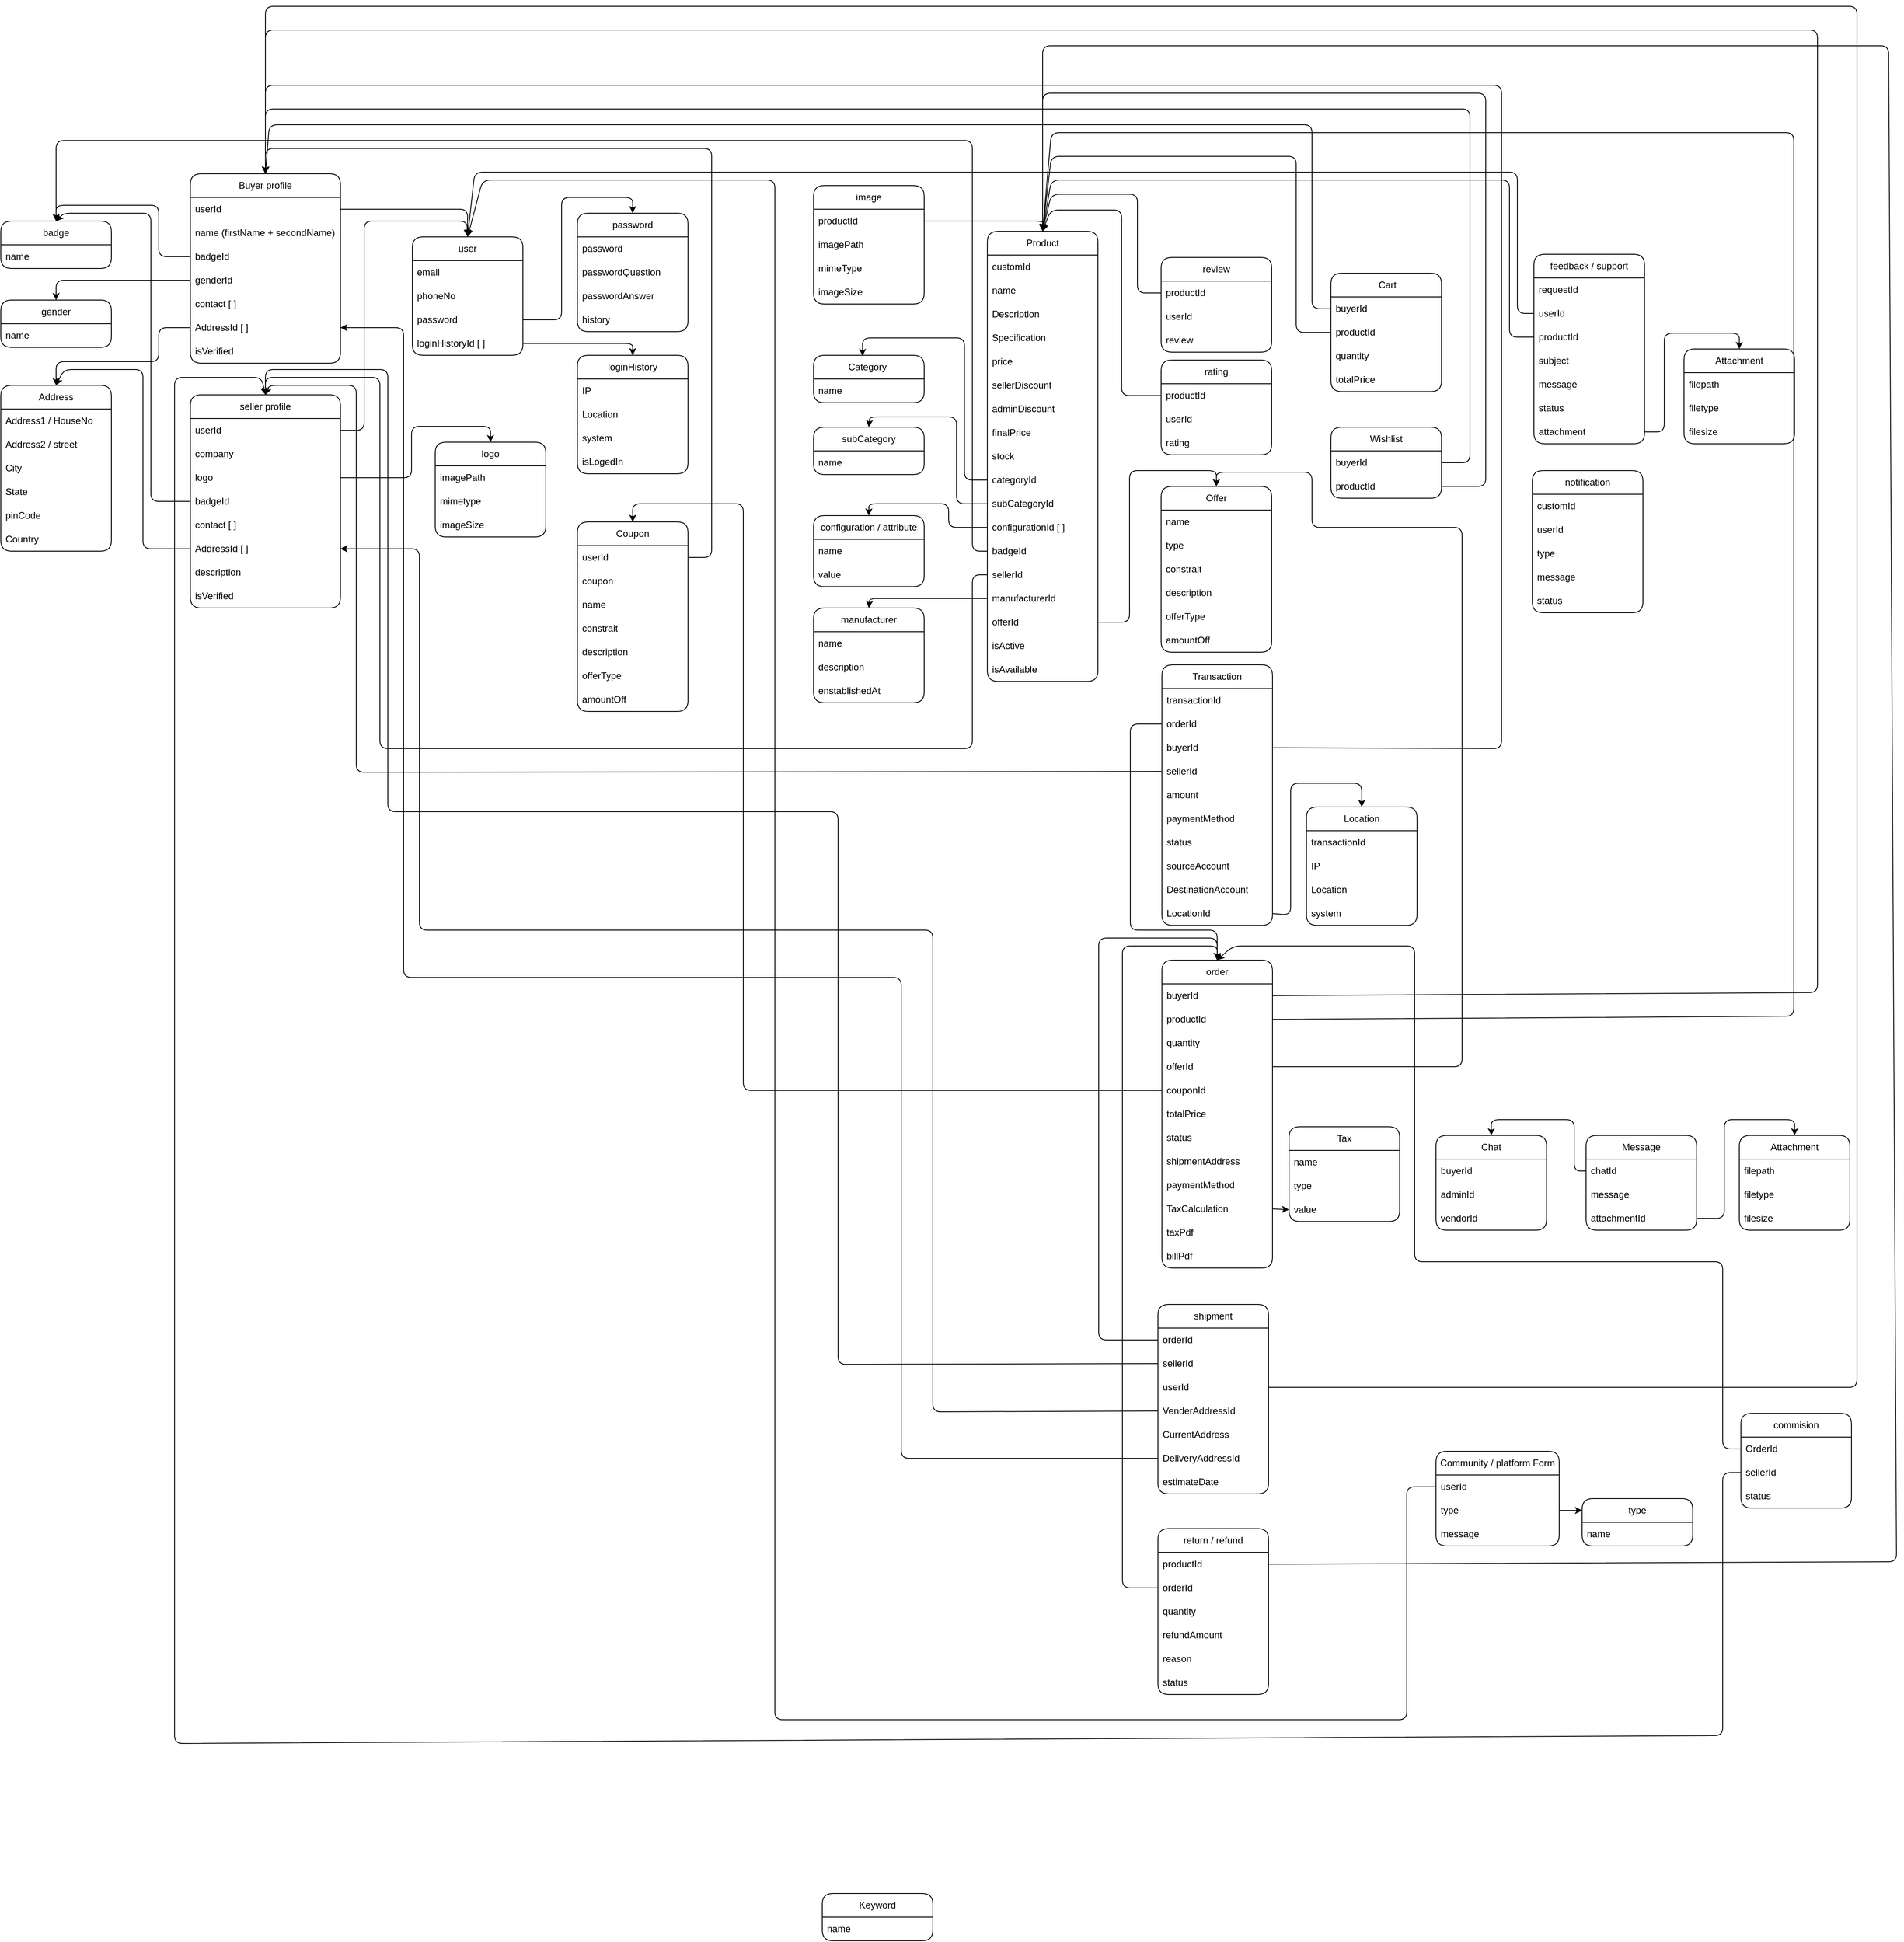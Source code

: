 <mxfile>
    <diagram id="fSHXMVcem-bz7ahQuFVf" name="Page-1">
        <mxGraphModel dx="2087" dy="1785" grid="1" gridSize="10" guides="1" tooltips="1" connect="1" arrows="1" fold="1" page="0" pageScale="1" pageWidth="850" pageHeight="1100" background="#ffffff" math="0" shadow="0">
            <root>
                <mxCell id="0"/>
                <mxCell id="1" parent="0"/>
                <mxCell id="336" value="configuration / attribute" style="swimlane;fontStyle=0;childLayout=stackLayout;horizontal=1;startSize=30;horizontalStack=0;resizeParent=1;resizeParentMax=0;resizeLast=0;collapsible=1;marginBottom=0;whiteSpace=wrap;html=1;shadow=0;rounded=1;" parent="1" vertex="1">
                    <mxGeometry x="1089" y="-225" width="140" height="90" as="geometry"/>
                </mxCell>
                <mxCell id="337" value="name" style="text;align=left;verticalAlign=middle;spacingLeft=4;spacingRight=4;overflow=hidden;points=[[0,0.5],[1,0.5]];portConstraint=eastwest;rotatable=0;whiteSpace=wrap;html=1;shadow=0;rounded=1;" parent="336" vertex="1">
                    <mxGeometry y="30" width="140" height="30" as="geometry"/>
                </mxCell>
                <mxCell id="338" value="value" style="text;align=left;verticalAlign=middle;spacingLeft=4;spacingRight=4;overflow=hidden;points=[[0,0.5],[1,0.5]];portConstraint=eastwest;rotatable=0;whiteSpace=wrap;html=1;shadow=0;rounded=1;" parent="336" vertex="1">
                    <mxGeometry y="60" width="140" height="30" as="geometry"/>
                </mxCell>
                <mxCell id="2" value="&amp;nbsp;Cart" style="swimlane;fontStyle=0;childLayout=stackLayout;horizontal=1;startSize=30;horizontalStack=0;resizeParent=1;resizeParentMax=0;resizeLast=0;collapsible=1;marginBottom=0;whiteSpace=wrap;html=1;rounded=1;" parent="1" vertex="1">
                    <mxGeometry x="1744" y="-532" width="140" height="150" as="geometry"/>
                </mxCell>
                <mxCell id="4" value="buyerId" style="text;align=left;verticalAlign=middle;spacingLeft=4;spacingRight=4;overflow=hidden;points=[[0,0.5],[1,0.5]];portConstraint=eastwest;rotatable=0;whiteSpace=wrap;html=1;rounded=1;" parent="2" vertex="1">
                    <mxGeometry y="30" width="140" height="30" as="geometry"/>
                </mxCell>
                <mxCell id="3" value="productId" style="text;align=left;verticalAlign=middle;spacingLeft=4;spacingRight=4;overflow=hidden;points=[[0,0.5],[1,0.5]];portConstraint=eastwest;rotatable=0;whiteSpace=wrap;html=1;rounded=1;" parent="2" vertex="1">
                    <mxGeometry y="60" width="140" height="30" as="geometry"/>
                </mxCell>
                <mxCell id="7" value="quantity" style="text;align=left;verticalAlign=middle;spacingLeft=4;spacingRight=4;overflow=hidden;points=[[0,0.5],[1,0.5]];portConstraint=eastwest;rotatable=0;whiteSpace=wrap;html=1;rounded=1;" parent="2" vertex="1">
                    <mxGeometry y="90" width="140" height="30" as="geometry"/>
                </mxCell>
                <mxCell id="5" value="totalPrice" style="text;align=left;verticalAlign=middle;spacingLeft=4;spacingRight=4;overflow=hidden;points=[[0,0.5],[1,0.5]];portConstraint=eastwest;rotatable=0;whiteSpace=wrap;html=1;rounded=1;" parent="2" vertex="1">
                    <mxGeometry y="120" width="140" height="30" as="geometry"/>
                </mxCell>
                <mxCell id="9" value="Wishlist" style="swimlane;fontStyle=0;childLayout=stackLayout;horizontal=1;startSize=30;horizontalStack=0;resizeParent=1;resizeParentMax=0;resizeLast=0;collapsible=1;marginBottom=0;whiteSpace=wrap;html=1;rounded=1;" parent="1" vertex="1">
                    <mxGeometry x="1744" y="-337" width="140" height="90" as="geometry"/>
                </mxCell>
                <mxCell id="10" value="buyerId" style="text;align=left;verticalAlign=middle;spacingLeft=4;spacingRight=4;overflow=hidden;points=[[0,0.5],[1,0.5]];portConstraint=eastwest;rotatable=0;whiteSpace=wrap;html=1;rounded=1;" parent="9" vertex="1">
                    <mxGeometry y="30" width="140" height="30" as="geometry"/>
                </mxCell>
                <mxCell id="11" value="productId" style="text;align=left;verticalAlign=middle;spacingLeft=4;spacingRight=4;overflow=hidden;points=[[0,0.5],[1,0.5]];portConstraint=eastwest;rotatable=0;whiteSpace=wrap;html=1;rounded=1;" parent="9" vertex="1">
                    <mxGeometry y="60" width="140" height="30" as="geometry"/>
                </mxCell>
                <mxCell id="21" value="order" style="swimlane;fontStyle=0;childLayout=stackLayout;horizontal=1;startSize=30;horizontalStack=0;resizeParent=1;resizeParentMax=0;resizeLast=0;collapsible=1;marginBottom=0;whiteSpace=wrap;html=1;rounded=1;" parent="1" vertex="1">
                    <mxGeometry x="1530" y="338" width="140" height="390" as="geometry"/>
                </mxCell>
                <mxCell id="22" value="buyerId" style="text;align=left;verticalAlign=middle;spacingLeft=4;spacingRight=4;overflow=hidden;points=[[0,0.5],[1,0.5]];portConstraint=eastwest;rotatable=0;whiteSpace=wrap;html=1;rounded=1;" parent="21" vertex="1">
                    <mxGeometry y="30" width="140" height="30" as="geometry"/>
                </mxCell>
                <mxCell id="23" value="productId" style="text;align=left;verticalAlign=middle;spacingLeft=4;spacingRight=4;overflow=hidden;points=[[0,0.5],[1,0.5]];portConstraint=eastwest;rotatable=0;whiteSpace=wrap;html=1;rounded=1;" parent="21" vertex="1">
                    <mxGeometry y="60" width="140" height="30" as="geometry"/>
                </mxCell>
                <mxCell id="129" value="quantity" style="text;align=left;verticalAlign=middle;spacingLeft=4;spacingRight=4;overflow=hidden;points=[[0,0.5],[1,0.5]];portConstraint=eastwest;rotatable=0;whiteSpace=wrap;html=1;rounded=1;" parent="21" vertex="1">
                    <mxGeometry y="90" width="140" height="30" as="geometry"/>
                </mxCell>
                <mxCell id="414" value="offerId" style="text;align=left;verticalAlign=middle;spacingLeft=4;spacingRight=4;overflow=hidden;points=[[0,0.5],[1,0.5]];portConstraint=eastwest;rotatable=0;whiteSpace=wrap;html=1;rounded=1;" parent="21" vertex="1">
                    <mxGeometry y="120" width="140" height="30" as="geometry"/>
                </mxCell>
                <mxCell id="91" value="couponId" style="text;align=left;verticalAlign=middle;spacingLeft=4;spacingRight=4;overflow=hidden;points=[[0,0.5],[1,0.5]];portConstraint=eastwest;rotatable=0;whiteSpace=wrap;html=1;rounded=1;" parent="21" vertex="1">
                    <mxGeometry y="150" width="140" height="30" as="geometry"/>
                </mxCell>
                <mxCell id="32" value="totalPrice" style="text;align=left;verticalAlign=middle;spacingLeft=4;spacingRight=4;overflow=hidden;points=[[0,0.5],[1,0.5]];portConstraint=eastwest;rotatable=0;whiteSpace=wrap;html=1;rounded=1;" parent="21" vertex="1">
                    <mxGeometry y="180" width="140" height="30" as="geometry"/>
                </mxCell>
                <mxCell id="24" value="status" style="text;align=left;verticalAlign=middle;spacingLeft=4;spacingRight=4;overflow=hidden;points=[[0,0.5],[1,0.5]];portConstraint=eastwest;rotatable=0;whiteSpace=wrap;html=1;rounded=1;" parent="21" vertex="1">
                    <mxGeometry y="210" width="140" height="30" as="geometry"/>
                </mxCell>
                <mxCell id="31" value="shipmentAddress" style="text;align=left;verticalAlign=middle;spacingLeft=4;spacingRight=4;overflow=hidden;points=[[0,0.5],[1,0.5]];portConstraint=eastwest;rotatable=0;whiteSpace=wrap;html=1;rounded=1;" parent="21" vertex="1">
                    <mxGeometry y="240" width="140" height="30" as="geometry"/>
                </mxCell>
                <mxCell id="30" value="paymentMethod" style="text;align=left;verticalAlign=middle;spacingLeft=4;spacingRight=4;overflow=hidden;points=[[0,0.5],[1,0.5]];portConstraint=eastwest;rotatable=0;whiteSpace=wrap;html=1;rounded=1;" parent="21" vertex="1">
                    <mxGeometry y="270" width="140" height="30" as="geometry"/>
                </mxCell>
                <mxCell id="33" value="TaxCalculation" style="text;align=left;verticalAlign=middle;spacingLeft=4;spacingRight=4;overflow=hidden;points=[[0,0.5],[1,0.5]];portConstraint=eastwest;rotatable=0;whiteSpace=wrap;html=1;rounded=1;" parent="21" vertex="1">
                    <mxGeometry y="300" width="140" height="30" as="geometry"/>
                </mxCell>
                <mxCell id="443" value="taxPdf" style="text;align=left;verticalAlign=middle;spacingLeft=4;spacingRight=4;overflow=hidden;points=[[0,0.5],[1,0.5]];portConstraint=eastwest;rotatable=0;whiteSpace=wrap;html=1;rounded=1;" parent="21" vertex="1">
                    <mxGeometry y="330" width="140" height="30" as="geometry"/>
                </mxCell>
                <mxCell id="442" value="billPdf" style="text;align=left;verticalAlign=middle;spacingLeft=4;spacingRight=4;overflow=hidden;points=[[0,0.5],[1,0.5]];portConstraint=eastwest;rotatable=0;whiteSpace=wrap;html=1;rounded=1;" parent="21" vertex="1">
                    <mxGeometry y="360" width="140" height="30" as="geometry"/>
                </mxCell>
                <mxCell id="34" value="feedback / support" style="swimlane;fontStyle=0;childLayout=stackLayout;horizontal=1;startSize=30;horizontalStack=0;resizeParent=1;resizeParentMax=0;resizeLast=0;collapsible=1;marginBottom=0;whiteSpace=wrap;html=1;rounded=1;" parent="1" vertex="1">
                    <mxGeometry x="2001" y="-556" width="140" height="240" as="geometry"/>
                </mxCell>
                <mxCell id="35" value="requestId" style="text;align=left;verticalAlign=middle;spacingLeft=4;spacingRight=4;overflow=hidden;points=[[0,0.5],[1,0.5]];portConstraint=eastwest;rotatable=0;whiteSpace=wrap;html=1;rounded=1;" parent="34" vertex="1">
                    <mxGeometry y="30" width="140" height="30" as="geometry"/>
                </mxCell>
                <mxCell id="36" value="userId" style="text;align=left;verticalAlign=middle;spacingLeft=4;spacingRight=4;overflow=hidden;points=[[0,0.5],[1,0.5]];portConstraint=eastwest;rotatable=0;whiteSpace=wrap;html=1;rounded=1;" parent="34" vertex="1">
                    <mxGeometry y="60" width="140" height="30" as="geometry"/>
                </mxCell>
                <mxCell id="54" value="productId" style="text;align=left;verticalAlign=middle;spacingLeft=4;spacingRight=4;overflow=hidden;points=[[0,0.5],[1,0.5]];portConstraint=eastwest;rotatable=0;whiteSpace=wrap;html=1;rounded=1;" parent="34" vertex="1">
                    <mxGeometry y="90" width="140" height="30" as="geometry"/>
                </mxCell>
                <mxCell id="37" value="subject" style="text;align=left;verticalAlign=middle;spacingLeft=4;spacingRight=4;overflow=hidden;points=[[0,0.5],[1,0.5]];portConstraint=eastwest;rotatable=0;whiteSpace=wrap;html=1;rounded=1;" parent="34" vertex="1">
                    <mxGeometry y="120" width="140" height="30" as="geometry"/>
                </mxCell>
                <mxCell id="52" value="message" style="text;align=left;verticalAlign=middle;spacingLeft=4;spacingRight=4;overflow=hidden;points=[[0,0.5],[1,0.5]];portConstraint=eastwest;rotatable=0;whiteSpace=wrap;html=1;rounded=1;" parent="34" vertex="1">
                    <mxGeometry y="150" width="140" height="30" as="geometry"/>
                </mxCell>
                <mxCell id="51" value="status" style="text;align=left;verticalAlign=middle;spacingLeft=4;spacingRight=4;overflow=hidden;points=[[0,0.5],[1,0.5]];portConstraint=eastwest;rotatable=0;whiteSpace=wrap;html=1;rounded=1;" parent="34" vertex="1">
                    <mxGeometry y="180" width="140" height="30" as="geometry"/>
                </mxCell>
                <mxCell id="53" value="attachment" style="text;align=left;verticalAlign=middle;spacingLeft=4;spacingRight=4;overflow=hidden;points=[[0,0.5],[1,0.5]];portConstraint=eastwest;rotatable=0;whiteSpace=wrap;html=1;rounded=1;" parent="34" vertex="1">
                    <mxGeometry y="210" width="140" height="30" as="geometry"/>
                </mxCell>
                <mxCell id="38" value="notification" style="swimlane;fontStyle=0;childLayout=stackLayout;horizontal=1;startSize=30;horizontalStack=0;resizeParent=1;resizeParentMax=0;resizeLast=0;collapsible=1;marginBottom=0;whiteSpace=wrap;html=1;rounded=1;" parent="1" vertex="1">
                    <mxGeometry x="1999" y="-282" width="140" height="180" as="geometry"/>
                </mxCell>
                <mxCell id="48" value="customId" style="text;align=left;verticalAlign=middle;spacingLeft=4;spacingRight=4;overflow=hidden;points=[[0,0.5],[1,0.5]];portConstraint=eastwest;rotatable=0;whiteSpace=wrap;html=1;rounded=1;" parent="38" vertex="1">
                    <mxGeometry y="30" width="140" height="30" as="geometry"/>
                </mxCell>
                <mxCell id="40" value="userId" style="text;align=left;verticalAlign=middle;spacingLeft=4;spacingRight=4;overflow=hidden;points=[[0,0.5],[1,0.5]];portConstraint=eastwest;rotatable=0;whiteSpace=wrap;html=1;rounded=1;" parent="38" vertex="1">
                    <mxGeometry y="60" width="140" height="30" as="geometry"/>
                </mxCell>
                <mxCell id="46" value="type" style="text;align=left;verticalAlign=middle;spacingLeft=4;spacingRight=4;overflow=hidden;points=[[0,0.5],[1,0.5]];portConstraint=eastwest;rotatable=0;whiteSpace=wrap;html=1;rounded=1;" parent="38" vertex="1">
                    <mxGeometry y="90" width="140" height="30" as="geometry"/>
                </mxCell>
                <mxCell id="41" value="message" style="text;align=left;verticalAlign=middle;spacingLeft=4;spacingRight=4;overflow=hidden;points=[[0,0.5],[1,0.5]];portConstraint=eastwest;rotatable=0;whiteSpace=wrap;html=1;rounded=1;" parent="38" vertex="1">
                    <mxGeometry y="120" width="140" height="30" as="geometry"/>
                </mxCell>
                <mxCell id="47" value="status" style="text;align=left;verticalAlign=middle;spacingLeft=4;spacingRight=4;overflow=hidden;points=[[0,0.5],[1,0.5]];portConstraint=eastwest;rotatable=0;whiteSpace=wrap;html=1;rounded=1;" parent="38" vertex="1">
                    <mxGeometry y="150" width="140" height="30" as="geometry"/>
                </mxCell>
                <mxCell id="42" value="Tax" style="swimlane;fontStyle=0;childLayout=stackLayout;horizontal=1;startSize=30;horizontalStack=0;resizeParent=1;resizeParentMax=0;resizeLast=0;collapsible=1;marginBottom=0;whiteSpace=wrap;html=1;rounded=1;" parent="1" vertex="1">
                    <mxGeometry x="1691" y="549" width="140" height="120" as="geometry"/>
                </mxCell>
                <mxCell id="43" value="name" style="text;align=left;verticalAlign=middle;spacingLeft=4;spacingRight=4;overflow=hidden;points=[[0,0.5],[1,0.5]];portConstraint=eastwest;rotatable=0;whiteSpace=wrap;html=1;rounded=1;" parent="42" vertex="1">
                    <mxGeometry y="30" width="140" height="30" as="geometry"/>
                </mxCell>
                <mxCell id="44" value="type" style="text;align=left;verticalAlign=middle;spacingLeft=4;spacingRight=4;overflow=hidden;points=[[0,0.5],[1,0.5]];portConstraint=eastwest;rotatable=0;whiteSpace=wrap;html=1;rounded=1;" parent="42" vertex="1">
                    <mxGeometry y="60" width="140" height="30" as="geometry"/>
                </mxCell>
                <mxCell id="45" value="value" style="text;align=left;verticalAlign=middle;spacingLeft=4;spacingRight=4;overflow=hidden;points=[[0,0.5],[1,0.5]];portConstraint=eastwest;rotatable=0;whiteSpace=wrap;html=1;rounded=1;" parent="42" vertex="1">
                    <mxGeometry y="90" width="140" height="30" as="geometry"/>
                </mxCell>
                <mxCell id="55" value="Attachment" style="swimlane;fontStyle=0;childLayout=stackLayout;horizontal=1;startSize=30;horizontalStack=0;resizeParent=1;resizeParentMax=0;resizeLast=0;collapsible=1;marginBottom=0;whiteSpace=wrap;html=1;rounded=1;" parent="1" vertex="1">
                    <mxGeometry x="2191" y="-436" width="140" height="120" as="geometry"/>
                </mxCell>
                <mxCell id="56" value="filepath" style="text;align=left;verticalAlign=middle;spacingLeft=4;spacingRight=4;overflow=hidden;points=[[0,0.5],[1,0.5]];portConstraint=eastwest;rotatable=0;whiteSpace=wrap;html=1;rounded=1;" parent="55" vertex="1">
                    <mxGeometry y="30" width="140" height="30" as="geometry"/>
                </mxCell>
                <mxCell id="57" value="filetype" style="text;align=left;verticalAlign=middle;spacingLeft=4;spacingRight=4;overflow=hidden;points=[[0,0.5],[1,0.5]];portConstraint=eastwest;rotatable=0;whiteSpace=wrap;html=1;rounded=1;" parent="55" vertex="1">
                    <mxGeometry y="60" width="140" height="30" as="geometry"/>
                </mxCell>
                <mxCell id="58" value="filesize" style="text;align=left;verticalAlign=middle;spacingLeft=4;spacingRight=4;overflow=hidden;points=[[0,0.5],[1,0.5]];portConstraint=eastwest;rotatable=0;whiteSpace=wrap;html=1;rounded=1;" parent="55" vertex="1">
                    <mxGeometry y="90" width="140" height="30" as="geometry"/>
                </mxCell>
                <mxCell id="60" style="edgeStyle=none;html=1;exitX=1;exitY=0.5;exitDx=0;exitDy=0;entryX=0;entryY=0.5;entryDx=0;entryDy=0;" parent="1" source="33" target="45" edge="1">
                    <mxGeometry relative="1" as="geometry"/>
                </mxCell>
                <mxCell id="69" value="return / refund" style="swimlane;fontStyle=0;childLayout=stackLayout;horizontal=1;startSize=30;horizontalStack=0;resizeParent=1;resizeParentMax=0;resizeLast=0;collapsible=1;marginBottom=0;whiteSpace=wrap;html=1;rounded=1;" parent="1" vertex="1">
                    <mxGeometry x="1525" y="1058" width="140" height="210" as="geometry"/>
                </mxCell>
                <mxCell id="72" value="productId" style="text;align=left;verticalAlign=middle;spacingLeft=4;spacingRight=4;overflow=hidden;points=[[0,0.5],[1,0.5]];portConstraint=eastwest;rotatable=0;whiteSpace=wrap;html=1;rounded=1;" parent="69" vertex="1">
                    <mxGeometry y="30" width="140" height="30" as="geometry"/>
                </mxCell>
                <mxCell id="71" value="orderId" style="text;align=left;verticalAlign=middle;spacingLeft=4;spacingRight=4;overflow=hidden;points=[[0,0.5],[1,0.5]];portConstraint=eastwest;rotatable=0;whiteSpace=wrap;html=1;rounded=1;" parent="69" vertex="1">
                    <mxGeometry y="60" width="140" height="30" as="geometry"/>
                </mxCell>
                <mxCell id="74" value="quantity" style="text;align=left;verticalAlign=middle;spacingLeft=4;spacingRight=4;overflow=hidden;points=[[0,0.5],[1,0.5]];portConstraint=eastwest;rotatable=0;whiteSpace=wrap;html=1;rounded=1;" parent="69" vertex="1">
                    <mxGeometry y="90" width="140" height="30" as="geometry"/>
                </mxCell>
                <mxCell id="73" value="refundAmount" style="text;align=left;verticalAlign=middle;spacingLeft=4;spacingRight=4;overflow=hidden;points=[[0,0.5],[1,0.5]];portConstraint=eastwest;rotatable=0;whiteSpace=wrap;html=1;rounded=1;" parent="69" vertex="1">
                    <mxGeometry y="120" width="140" height="30" as="geometry"/>
                </mxCell>
                <mxCell id="76" value="reason" style="text;align=left;verticalAlign=middle;spacingLeft=4;spacingRight=4;overflow=hidden;points=[[0,0.5],[1,0.5]];portConstraint=eastwest;rotatable=0;whiteSpace=wrap;html=1;rounded=1;" parent="69" vertex="1">
                    <mxGeometry y="150" width="140" height="30" as="geometry"/>
                </mxCell>
                <mxCell id="75" value="status" style="text;align=left;verticalAlign=middle;spacingLeft=4;spacingRight=4;overflow=hidden;points=[[0,0.5],[1,0.5]];portConstraint=eastwest;rotatable=0;whiteSpace=wrap;html=1;rounded=1;" parent="69" vertex="1">
                    <mxGeometry y="180" width="140" height="30" as="geometry"/>
                </mxCell>
                <mxCell id="78" value="shipment" style="swimlane;fontStyle=0;childLayout=stackLayout;horizontal=1;startSize=30;horizontalStack=0;resizeParent=1;resizeParentMax=0;resizeLast=0;collapsible=1;marginBottom=0;whiteSpace=wrap;html=1;rounded=1;" parent="1" vertex="1">
                    <mxGeometry x="1525" y="774" width="140" height="240" as="geometry"/>
                </mxCell>
                <mxCell id="84" value="orderId" style="text;align=left;verticalAlign=middle;spacingLeft=4;spacingRight=4;overflow=hidden;points=[[0,0.5],[1,0.5]];portConstraint=eastwest;rotatable=0;whiteSpace=wrap;html=1;rounded=1;" parent="78" vertex="1">
                    <mxGeometry y="30" width="140" height="30" as="geometry"/>
                </mxCell>
                <mxCell id="86" value="sellerId" style="text;align=left;verticalAlign=middle;spacingLeft=4;spacingRight=4;overflow=hidden;points=[[0,0.5],[1,0.5]];portConstraint=eastwest;rotatable=0;whiteSpace=wrap;html=1;rounded=1;" parent="78" vertex="1">
                    <mxGeometry y="60" width="140" height="30" as="geometry"/>
                </mxCell>
                <mxCell id="85" value="userId" style="text;align=left;verticalAlign=middle;spacingLeft=4;spacingRight=4;overflow=hidden;points=[[0,0.5],[1,0.5]];portConstraint=eastwest;rotatable=0;whiteSpace=wrap;html=1;rounded=1;" parent="78" vertex="1">
                    <mxGeometry y="90" width="140" height="30" as="geometry"/>
                </mxCell>
                <mxCell id="80" value="VenderAddressId" style="text;align=left;verticalAlign=middle;spacingLeft=4;spacingRight=4;overflow=hidden;points=[[0,0.5],[1,0.5]];portConstraint=eastwest;rotatable=0;whiteSpace=wrap;html=1;rounded=1;" parent="78" vertex="1">
                    <mxGeometry y="120" width="140" height="30" as="geometry"/>
                </mxCell>
                <mxCell id="81" value="CurrentAddress" style="text;align=left;verticalAlign=middle;spacingLeft=4;spacingRight=4;overflow=hidden;points=[[0,0.5],[1,0.5]];portConstraint=eastwest;rotatable=0;whiteSpace=wrap;html=1;rounded=1;" parent="78" vertex="1">
                    <mxGeometry y="150" width="140" height="30" as="geometry"/>
                </mxCell>
                <mxCell id="82" value="DeliveryAddressId" style="text;align=left;verticalAlign=middle;spacingLeft=4;spacingRight=4;overflow=hidden;points=[[0,0.5],[1,0.5]];portConstraint=eastwest;rotatable=0;whiteSpace=wrap;html=1;rounded=1;" parent="78" vertex="1">
                    <mxGeometry y="180" width="140" height="30" as="geometry"/>
                </mxCell>
                <mxCell id="88" value="estimateDate" style="text;align=left;verticalAlign=middle;spacingLeft=4;spacingRight=4;overflow=hidden;points=[[0,0.5],[1,0.5]];portConstraint=eastwest;rotatable=0;whiteSpace=wrap;html=1;rounded=1;" parent="78" vertex="1">
                    <mxGeometry y="210" width="140" height="30" as="geometry"/>
                </mxCell>
                <mxCell id="83" style="edgeStyle=none;html=1;exitX=1;exitY=0.5;exitDx=0;exitDy=0;entryX=0.5;entryY=0;entryDx=0;entryDy=0;" parent="1" source="53" target="55" edge="1">
                    <mxGeometry relative="1" as="geometry">
                        <Array as="points">
                            <mxPoint x="2166" y="-331"/>
                            <mxPoint x="2166" y="-456"/>
                            <mxPoint x="2261" y="-456"/>
                        </Array>
                    </mxGeometry>
                </mxCell>
                <mxCell id="92" value="Chat" style="swimlane;fontStyle=0;childLayout=stackLayout;horizontal=1;startSize=30;horizontalStack=0;resizeParent=1;resizeParentMax=0;resizeLast=0;collapsible=1;marginBottom=0;whiteSpace=wrap;html=1;rounded=1;" parent="1" vertex="1">
                    <mxGeometry x="1877" y="560" width="140" height="120" as="geometry"/>
                </mxCell>
                <mxCell id="93" value="buyerId" style="text;align=left;verticalAlign=middle;spacingLeft=4;spacingRight=4;overflow=hidden;points=[[0,0.5],[1,0.5]];portConstraint=eastwest;rotatable=0;whiteSpace=wrap;html=1;rounded=1;" parent="92" vertex="1">
                    <mxGeometry y="30" width="140" height="30" as="geometry"/>
                </mxCell>
                <mxCell id="94" value="adminId" style="text;align=left;verticalAlign=middle;spacingLeft=4;spacingRight=4;overflow=hidden;points=[[0,0.5],[1,0.5]];portConstraint=eastwest;rotatable=0;whiteSpace=wrap;html=1;rounded=1;" parent="92" vertex="1">
                    <mxGeometry y="60" width="140" height="30" as="geometry"/>
                </mxCell>
                <mxCell id="95" value="vendorId" style="text;align=left;verticalAlign=middle;spacingLeft=4;spacingRight=4;overflow=hidden;points=[[0,0.5],[1,0.5]];portConstraint=eastwest;rotatable=0;whiteSpace=wrap;html=1;rounded=1;" parent="92" vertex="1">
                    <mxGeometry y="90" width="140" height="30" as="geometry"/>
                </mxCell>
                <mxCell id="96" value="Message" style="swimlane;fontStyle=0;childLayout=stackLayout;horizontal=1;startSize=30;horizontalStack=0;resizeParent=1;resizeParentMax=0;resizeLast=0;collapsible=1;marginBottom=0;whiteSpace=wrap;html=1;rounded=1;" parent="1" vertex="1">
                    <mxGeometry x="2067" y="560" width="140" height="120" as="geometry"/>
                </mxCell>
                <mxCell id="97" value="chatId" style="text;align=left;verticalAlign=middle;spacingLeft=4;spacingRight=4;overflow=hidden;points=[[0,0.5],[1,0.5]];portConstraint=eastwest;rotatable=0;whiteSpace=wrap;html=1;rounded=1;" parent="96" vertex="1">
                    <mxGeometry y="30" width="140" height="30" as="geometry"/>
                </mxCell>
                <mxCell id="98" value="message" style="text;align=left;verticalAlign=middle;spacingLeft=4;spacingRight=4;overflow=hidden;points=[[0,0.5],[1,0.5]];portConstraint=eastwest;rotatable=0;whiteSpace=wrap;html=1;rounded=1;" parent="96" vertex="1">
                    <mxGeometry y="60" width="140" height="30" as="geometry"/>
                </mxCell>
                <mxCell id="99" value="attachmentId" style="text;align=left;verticalAlign=middle;spacingLeft=4;spacingRight=4;overflow=hidden;points=[[0,0.5],[1,0.5]];portConstraint=eastwest;rotatable=0;whiteSpace=wrap;html=1;rounded=1;" parent="96" vertex="1">
                    <mxGeometry y="90" width="140" height="30" as="geometry"/>
                </mxCell>
                <mxCell id="100" value="Attachment" style="swimlane;fontStyle=0;childLayout=stackLayout;horizontal=1;startSize=30;horizontalStack=0;resizeParent=1;resizeParentMax=0;resizeLast=0;collapsible=1;marginBottom=0;whiteSpace=wrap;html=1;rounded=1;" parent="1" vertex="1">
                    <mxGeometry x="2261" y="560" width="140" height="120" as="geometry"/>
                </mxCell>
                <mxCell id="101" value="filepath" style="text;align=left;verticalAlign=middle;spacingLeft=4;spacingRight=4;overflow=hidden;points=[[0,0.5],[1,0.5]];portConstraint=eastwest;rotatable=0;whiteSpace=wrap;html=1;rounded=1;" parent="100" vertex="1">
                    <mxGeometry y="30" width="140" height="30" as="geometry"/>
                </mxCell>
                <mxCell id="102" value="filetype" style="text;align=left;verticalAlign=middle;spacingLeft=4;spacingRight=4;overflow=hidden;points=[[0,0.5],[1,0.5]];portConstraint=eastwest;rotatable=0;whiteSpace=wrap;html=1;rounded=1;" parent="100" vertex="1">
                    <mxGeometry y="60" width="140" height="30" as="geometry"/>
                </mxCell>
                <mxCell id="103" value="filesize" style="text;align=left;verticalAlign=middle;spacingLeft=4;spacingRight=4;overflow=hidden;points=[[0,0.5],[1,0.5]];portConstraint=eastwest;rotatable=0;whiteSpace=wrap;html=1;rounded=1;" parent="100" vertex="1">
                    <mxGeometry y="90" width="140" height="30" as="geometry"/>
                </mxCell>
                <mxCell id="106" style="edgeStyle=none;html=1;exitX=0;exitY=0.5;exitDx=0;exitDy=0;entryX=0.5;entryY=0;entryDx=0;entryDy=0;" parent="1" source="97" target="92" edge="1">
                    <mxGeometry relative="1" as="geometry">
                        <Array as="points">
                            <mxPoint x="2052" y="605"/>
                            <mxPoint x="2052" y="540"/>
                            <mxPoint x="1947" y="540"/>
                        </Array>
                    </mxGeometry>
                </mxCell>
                <mxCell id="108" style="edgeStyle=none;html=1;exitX=1;exitY=0.5;exitDx=0;exitDy=0;entryX=0.5;entryY=0;entryDx=0;entryDy=0;" parent="1" source="99" target="100" edge="1">
                    <mxGeometry relative="1" as="geometry">
                        <Array as="points">
                            <mxPoint x="2242" y="665"/>
                            <mxPoint x="2242" y="540"/>
                            <mxPoint x="2331" y="540"/>
                        </Array>
                    </mxGeometry>
                </mxCell>
                <mxCell id="113" value="Community / platform Form" style="swimlane;fontStyle=0;childLayout=stackLayout;horizontal=1;startSize=30;horizontalStack=0;resizeParent=1;resizeParentMax=0;resizeLast=0;collapsible=1;marginBottom=0;whiteSpace=wrap;html=1;rounded=1;shadow=0;" parent="1" vertex="1">
                    <mxGeometry x="1877" y="960" width="156" height="120" as="geometry"/>
                </mxCell>
                <mxCell id="114" value="userId" style="text;align=left;verticalAlign=middle;spacingLeft=4;spacingRight=4;overflow=hidden;points=[[0,0.5],[1,0.5]];portConstraint=eastwest;rotatable=0;whiteSpace=wrap;html=1;rounded=1;shadow=0;" parent="113" vertex="1">
                    <mxGeometry y="30" width="156" height="30" as="geometry"/>
                </mxCell>
                <mxCell id="115" value="type" style="text;align=left;verticalAlign=middle;spacingLeft=4;spacingRight=4;overflow=hidden;points=[[0,0.5],[1,0.5]];portConstraint=eastwest;rotatable=0;whiteSpace=wrap;html=1;rounded=1;shadow=0;" parent="113" vertex="1">
                    <mxGeometry y="60" width="156" height="30" as="geometry"/>
                </mxCell>
                <mxCell id="116" value="message" style="text;align=left;verticalAlign=middle;spacingLeft=4;spacingRight=4;overflow=hidden;points=[[0,0.5],[1,0.5]];portConstraint=eastwest;rotatable=0;whiteSpace=wrap;html=1;rounded=1;shadow=0;" parent="113" vertex="1">
                    <mxGeometry y="90" width="156" height="30" as="geometry"/>
                </mxCell>
                <mxCell id="117" value="type" style="swimlane;fontStyle=0;childLayout=stackLayout;horizontal=1;startSize=30;horizontalStack=0;resizeParent=1;resizeParentMax=0;resizeLast=0;collapsible=1;marginBottom=0;whiteSpace=wrap;html=1;rounded=1;shadow=0;" parent="1" vertex="1">
                    <mxGeometry x="2062" y="1020" width="140" height="60" as="geometry"/>
                </mxCell>
                <mxCell id="118" value="name" style="text;align=left;verticalAlign=middle;spacingLeft=4;spacingRight=4;overflow=hidden;points=[[0,0.5],[1,0.5]];portConstraint=eastwest;rotatable=0;whiteSpace=wrap;html=1;rounded=1;shadow=0;" parent="117" vertex="1">
                    <mxGeometry y="30" width="140" height="30" as="geometry"/>
                </mxCell>
                <mxCell id="121" style="edgeStyle=none;html=1;exitX=1;exitY=0.5;exitDx=0;exitDy=0;entryX=0;entryY=0.25;entryDx=0;entryDy=0;shadow=0;" parent="1" source="115" target="117" edge="1">
                    <mxGeometry relative="1" as="geometry"/>
                </mxCell>
                <mxCell id="122" value="Keyword" style="swimlane;fontStyle=0;childLayout=stackLayout;horizontal=1;startSize=30;horizontalStack=0;resizeParent=1;resizeParentMax=0;resizeLast=0;collapsible=1;marginBottom=0;whiteSpace=wrap;html=1;rounded=1;shadow=0;" parent="1" vertex="1">
                    <mxGeometry x="1100" y="1520" width="140" height="60" as="geometry"/>
                </mxCell>
                <mxCell id="123" value="name" style="text;align=left;verticalAlign=middle;spacingLeft=4;spacingRight=4;overflow=hidden;points=[[0,0.5],[1,0.5]];portConstraint=eastwest;rotatable=0;whiteSpace=wrap;html=1;rounded=1;shadow=0;" parent="122" vertex="1">
                    <mxGeometry y="30" width="140" height="30" as="geometry"/>
                </mxCell>
                <mxCell id="124" value="commision" style="swimlane;fontStyle=0;childLayout=stackLayout;horizontal=1;startSize=30;horizontalStack=0;resizeParent=1;resizeParentMax=0;resizeLast=0;collapsible=1;marginBottom=0;whiteSpace=wrap;html=1;rounded=1;shadow=0;" parent="1" vertex="1">
                    <mxGeometry x="2263" y="912" width="140" height="120" as="geometry"/>
                </mxCell>
                <mxCell id="126" value="OrderId" style="text;align=left;verticalAlign=middle;spacingLeft=4;spacingRight=4;overflow=hidden;points=[[0,0.5],[1,0.5]];portConstraint=eastwest;rotatable=0;whiteSpace=wrap;html=1;rounded=1;shadow=0;" parent="124" vertex="1">
                    <mxGeometry y="30" width="140" height="30" as="geometry"/>
                </mxCell>
                <mxCell id="128" value="sellerId" style="text;align=left;verticalAlign=middle;spacingLeft=4;spacingRight=4;overflow=hidden;points=[[0,0.5],[1,0.5]];portConstraint=eastwest;rotatable=0;whiteSpace=wrap;html=1;rounded=1;shadow=0;" parent="124" vertex="1">
                    <mxGeometry y="60" width="140" height="30" as="geometry"/>
                </mxCell>
                <mxCell id="127" value="status" style="text;align=left;verticalAlign=middle;spacingLeft=4;spacingRight=4;overflow=hidden;points=[[0,0.5],[1,0.5]];portConstraint=eastwest;rotatable=0;whiteSpace=wrap;html=1;rounded=1;shadow=0;" parent="124" vertex="1">
                    <mxGeometry y="90" width="140" height="30" as="geometry"/>
                </mxCell>
                <mxCell id="255" value="Buyer profile" style="swimlane;fontStyle=0;childLayout=stackLayout;horizontal=1;startSize=30;horizontalStack=0;resizeParent=1;resizeParentMax=0;resizeLast=0;collapsible=1;marginBottom=0;whiteSpace=wrap;html=1;rounded=1;shadow=0;" parent="1" vertex="1">
                    <mxGeometry x="300" y="-658" width="190" height="240" as="geometry"/>
                </mxCell>
                <mxCell id="256" value="userId" style="text;align=left;verticalAlign=middle;spacingLeft=4;spacingRight=4;overflow=hidden;points=[[0,0.5],[1,0.5]];portConstraint=eastwest;rotatable=0;whiteSpace=wrap;html=1;rounded=1;shadow=0;" parent="255" vertex="1">
                    <mxGeometry y="30" width="190" height="30" as="geometry"/>
                </mxCell>
                <mxCell id="257" value="name (firstName + secondName)" style="text;align=left;verticalAlign=middle;spacingLeft=4;spacingRight=4;overflow=hidden;points=[[0,0.5],[1,0.5]];portConstraint=eastwest;rotatable=0;whiteSpace=wrap;html=1;rounded=1;shadow=0;" parent="255" vertex="1">
                    <mxGeometry y="60" width="190" height="30" as="geometry"/>
                </mxCell>
                <mxCell id="258" value="badgeId" style="text;align=left;verticalAlign=middle;spacingLeft=4;spacingRight=4;overflow=hidden;points=[[0,0.5],[1,0.5]];portConstraint=eastwest;rotatable=0;whiteSpace=wrap;html=1;rounded=1;shadow=0;" parent="255" vertex="1">
                    <mxGeometry y="90" width="190" height="30" as="geometry"/>
                </mxCell>
                <mxCell id="259" value="genderId" style="text;align=left;verticalAlign=middle;spacingLeft=4;spacingRight=4;overflow=hidden;points=[[0,0.5],[1,0.5]];portConstraint=eastwest;rotatable=0;whiteSpace=wrap;html=1;rounded=1;shadow=0;" parent="255" vertex="1">
                    <mxGeometry y="120" width="190" height="30" as="geometry"/>
                </mxCell>
                <mxCell id="260" value="contact [ ]" style="text;align=left;verticalAlign=middle;spacingLeft=4;spacingRight=4;overflow=hidden;points=[[0,0.5],[1,0.5]];portConstraint=eastwest;rotatable=0;whiteSpace=wrap;html=1;rounded=1;shadow=0;" parent="255" vertex="1">
                    <mxGeometry y="150" width="190" height="30" as="geometry"/>
                </mxCell>
                <mxCell id="261" value="AddressId [ ]" style="text;align=left;verticalAlign=middle;spacingLeft=4;spacingRight=4;overflow=hidden;points=[[0,0.5],[1,0.5]];portConstraint=eastwest;rotatable=0;whiteSpace=wrap;html=1;rounded=1;shadow=0;" parent="255" vertex="1">
                    <mxGeometry y="180" width="190" height="30" as="geometry"/>
                </mxCell>
                <mxCell id="262" value="isVerified" style="text;align=left;verticalAlign=middle;spacingLeft=4;spacingRight=4;overflow=hidden;points=[[0,0.5],[1,0.5]];portConstraint=eastwest;rotatable=0;whiteSpace=wrap;html=1;rounded=1;shadow=0;" parent="255" vertex="1">
                    <mxGeometry y="210" width="190" height="30" as="geometry"/>
                </mxCell>
                <mxCell id="263" value="loginHistory" style="swimlane;fontStyle=0;childLayout=stackLayout;horizontal=1;startSize=30;horizontalStack=0;resizeParent=1;resizeParentMax=0;resizeLast=0;collapsible=1;marginBottom=0;whiteSpace=wrap;html=1;rounded=1;shadow=0;" parent="1" vertex="1">
                    <mxGeometry x="790" y="-428" width="140" height="150" as="geometry"/>
                </mxCell>
                <mxCell id="264" value="IP" style="text;align=left;verticalAlign=middle;spacingLeft=4;spacingRight=4;overflow=hidden;points=[[0,0.5],[1,0.5]];portConstraint=eastwest;rotatable=0;whiteSpace=wrap;html=1;rounded=1;shadow=0;" parent="263" vertex="1">
                    <mxGeometry y="30" width="140" height="30" as="geometry"/>
                </mxCell>
                <mxCell id="265" value="Location" style="text;align=left;verticalAlign=middle;spacingLeft=4;spacingRight=4;overflow=hidden;points=[[0,0.5],[1,0.5]];portConstraint=eastwest;rotatable=0;whiteSpace=wrap;html=1;rounded=1;shadow=0;" parent="263" vertex="1">
                    <mxGeometry y="60" width="140" height="30" as="geometry"/>
                </mxCell>
                <mxCell id="266" value="system" style="text;align=left;verticalAlign=middle;spacingLeft=4;spacingRight=4;overflow=hidden;points=[[0,0.5],[1,0.5]];portConstraint=eastwest;rotatable=0;whiteSpace=wrap;html=1;rounded=1;shadow=0;" parent="263" vertex="1">
                    <mxGeometry y="90" width="140" height="30" as="geometry"/>
                </mxCell>
                <mxCell id="267" value="isLogedIn" style="text;align=left;verticalAlign=middle;spacingLeft=4;spacingRight=4;overflow=hidden;points=[[0,0.5],[1,0.5]];portConstraint=eastwest;rotatable=0;whiteSpace=wrap;html=1;rounded=1;shadow=0;" parent="263" vertex="1">
                    <mxGeometry y="120" width="140" height="30" as="geometry"/>
                </mxCell>
                <mxCell id="268" value="gender" style="swimlane;fontStyle=0;childLayout=stackLayout;horizontal=1;startSize=30;horizontalStack=0;resizeParent=1;resizeParentMax=0;resizeLast=0;collapsible=1;marginBottom=0;whiteSpace=wrap;html=1;rounded=1;shadow=0;" parent="1" vertex="1">
                    <mxGeometry x="60" y="-498" width="140" height="60" as="geometry"/>
                </mxCell>
                <mxCell id="269" value="name" style="text;align=left;verticalAlign=middle;spacingLeft=4;spacingRight=4;overflow=hidden;points=[[0,0.5],[1,0.5]];portConstraint=eastwest;rotatable=0;whiteSpace=wrap;html=1;rounded=1;shadow=0;" parent="268" vertex="1">
                    <mxGeometry y="30" width="140" height="30" as="geometry"/>
                </mxCell>
                <mxCell id="270" value="password" style="swimlane;fontStyle=0;childLayout=stackLayout;horizontal=1;startSize=30;horizontalStack=0;resizeParent=1;resizeParentMax=0;resizeLast=0;collapsible=1;marginBottom=0;whiteSpace=wrap;html=1;rounded=1;shadow=0;" parent="1" vertex="1">
                    <mxGeometry x="790" y="-608" width="140" height="150" as="geometry"/>
                </mxCell>
                <mxCell id="271" value="password" style="text;align=left;verticalAlign=middle;spacingLeft=4;spacingRight=4;overflow=hidden;points=[[0,0.5],[1,0.5]];portConstraint=eastwest;rotatable=0;whiteSpace=wrap;html=1;rounded=1;shadow=0;" parent="270" vertex="1">
                    <mxGeometry y="30" width="140" height="30" as="geometry"/>
                </mxCell>
                <mxCell id="272" value="passwordQuestion" style="text;align=left;verticalAlign=middle;spacingLeft=4;spacingRight=4;overflow=hidden;points=[[0,0.5],[1,0.5]];portConstraint=eastwest;rotatable=0;whiteSpace=wrap;html=1;rounded=1;shadow=0;" parent="270" vertex="1">
                    <mxGeometry y="60" width="140" height="30" as="geometry"/>
                </mxCell>
                <mxCell id="273" value="passwordAnswer" style="text;align=left;verticalAlign=middle;spacingLeft=4;spacingRight=4;overflow=hidden;points=[[0,0.5],[1,0.5]];portConstraint=eastwest;rotatable=0;whiteSpace=wrap;html=1;rounded=1;shadow=0;" parent="270" vertex="1">
                    <mxGeometry y="90" width="140" height="30" as="geometry"/>
                </mxCell>
                <mxCell id="274" value="history" style="text;align=left;verticalAlign=middle;spacingLeft=4;spacingRight=4;overflow=hidden;points=[[0,0.5],[1,0.5]];portConstraint=eastwest;rotatable=0;whiteSpace=wrap;html=1;rounded=1;shadow=0;" parent="270" vertex="1">
                    <mxGeometry y="120" width="140" height="30" as="geometry"/>
                </mxCell>
                <mxCell id="275" value="Address" style="swimlane;fontStyle=0;childLayout=stackLayout;horizontal=1;startSize=30;horizontalStack=0;resizeParent=1;resizeParentMax=0;resizeLast=0;collapsible=1;marginBottom=0;whiteSpace=wrap;html=1;rounded=1;shadow=0;" parent="1" vertex="1">
                    <mxGeometry x="60" y="-390" width="140" height="210" as="geometry"/>
                </mxCell>
                <mxCell id="276" value="Address1 / HouseNo&amp;nbsp;" style="text;align=left;verticalAlign=middle;spacingLeft=4;spacingRight=4;overflow=hidden;points=[[0,0.5],[1,0.5]];portConstraint=eastwest;rotatable=0;whiteSpace=wrap;html=1;rounded=1;shadow=0;" parent="275" vertex="1">
                    <mxGeometry y="30" width="140" height="30" as="geometry"/>
                </mxCell>
                <mxCell id="277" value="Address2 / street" style="text;align=left;verticalAlign=middle;spacingLeft=4;spacingRight=4;overflow=hidden;points=[[0,0.5],[1,0.5]];portConstraint=eastwest;rotatable=0;whiteSpace=wrap;html=1;rounded=1;shadow=0;" parent="275" vertex="1">
                    <mxGeometry y="60" width="140" height="30" as="geometry"/>
                </mxCell>
                <mxCell id="278" value="City" style="text;align=left;verticalAlign=middle;spacingLeft=4;spacingRight=4;overflow=hidden;points=[[0,0.5],[1,0.5]];portConstraint=eastwest;rotatable=0;whiteSpace=wrap;html=1;rounded=1;shadow=0;" parent="275" vertex="1">
                    <mxGeometry y="90" width="140" height="30" as="geometry"/>
                </mxCell>
                <mxCell id="279" value="State" style="text;align=left;verticalAlign=middle;spacingLeft=4;spacingRight=4;overflow=hidden;points=[[0,0.5],[1,0.5]];portConstraint=eastwest;rotatable=0;whiteSpace=wrap;html=1;rounded=1;shadow=0;" parent="275" vertex="1">
                    <mxGeometry y="120" width="140" height="30" as="geometry"/>
                </mxCell>
                <mxCell id="280" value="pinCode" style="text;align=left;verticalAlign=middle;spacingLeft=4;spacingRight=4;overflow=hidden;points=[[0,0.5],[1,0.5]];portConstraint=eastwest;rotatable=0;whiteSpace=wrap;html=1;rounded=1;shadow=0;" parent="275" vertex="1">
                    <mxGeometry y="150" width="140" height="30" as="geometry"/>
                </mxCell>
                <mxCell id="281" value="Country" style="text;align=left;verticalAlign=middle;spacingLeft=4;spacingRight=4;overflow=hidden;points=[[0,0.5],[1,0.5]];portConstraint=eastwest;rotatable=0;whiteSpace=wrap;html=1;rounded=1;shadow=0;" parent="275" vertex="1">
                    <mxGeometry y="180" width="140" height="30" as="geometry"/>
                </mxCell>
                <mxCell id="282" value="user" style="swimlane;fontStyle=0;childLayout=stackLayout;horizontal=1;startSize=30;horizontalStack=0;resizeParent=1;resizeParentMax=0;resizeLast=0;collapsible=1;marginBottom=0;whiteSpace=wrap;html=1;rounded=1;shadow=0;" parent="1" vertex="1">
                    <mxGeometry x="581" y="-578" width="140" height="150" as="geometry"/>
                </mxCell>
                <mxCell id="283" value="email" style="text;align=left;verticalAlign=middle;spacingLeft=4;spacingRight=4;overflow=hidden;points=[[0,0.5],[1,0.5]];portConstraint=eastwest;rotatable=0;whiteSpace=wrap;html=1;rounded=1;shadow=0;" parent="282" vertex="1">
                    <mxGeometry y="30" width="140" height="30" as="geometry"/>
                </mxCell>
                <mxCell id="284" value="phoneNo" style="text;align=left;verticalAlign=middle;spacingLeft=4;spacingRight=4;overflow=hidden;points=[[0,0.5],[1,0.5]];portConstraint=eastwest;rotatable=0;whiteSpace=wrap;html=1;rounded=1;shadow=0;" parent="282" vertex="1">
                    <mxGeometry y="60" width="140" height="30" as="geometry"/>
                </mxCell>
                <mxCell id="285" value="password" style="text;align=left;verticalAlign=middle;spacingLeft=4;spacingRight=4;overflow=hidden;points=[[0,0.5],[1,0.5]];portConstraint=eastwest;rotatable=0;whiteSpace=wrap;html=1;rounded=1;shadow=0;" parent="282" vertex="1">
                    <mxGeometry y="90" width="140" height="30" as="geometry"/>
                </mxCell>
                <mxCell id="286" value="loginHistoryId [ ]" style="text;align=left;verticalAlign=middle;spacingLeft=4;spacingRight=4;overflow=hidden;points=[[0,0.5],[1,0.5]];portConstraint=eastwest;rotatable=0;whiteSpace=wrap;html=1;rounded=1;shadow=0;" parent="282" vertex="1">
                    <mxGeometry y="120" width="140" height="30" as="geometry"/>
                </mxCell>
                <mxCell id="290" value="badge" style="swimlane;fontStyle=0;childLayout=stackLayout;horizontal=1;startSize=30;horizontalStack=0;resizeParent=1;resizeParentMax=0;resizeLast=0;collapsible=1;marginBottom=0;whiteSpace=wrap;html=1;rounded=1;shadow=0;" parent="1" vertex="1">
                    <mxGeometry x="60" y="-598" width="140" height="60" as="geometry"/>
                </mxCell>
                <mxCell id="291" value="name" style="text;align=left;verticalAlign=middle;spacingLeft=4;spacingRight=4;overflow=hidden;points=[[0,0.5],[1,0.5]];portConstraint=eastwest;rotatable=0;whiteSpace=wrap;html=1;rounded=1;shadow=0;" parent="290" vertex="1">
                    <mxGeometry y="30" width="140" height="30" as="geometry"/>
                </mxCell>
                <mxCell id="292" style="edgeStyle=none;html=1;exitX=1;exitY=0.5;exitDx=0;exitDy=0;entryX=0.5;entryY=0;entryDx=0;entryDy=0;" parent="1" source="256" target="282" edge="1">
                    <mxGeometry relative="1" as="geometry">
                        <Array as="points">
                            <mxPoint x="651" y="-613"/>
                        </Array>
                    </mxGeometry>
                </mxCell>
                <mxCell id="293" style="edgeStyle=none;html=1;exitX=1;exitY=0.5;exitDx=0;exitDy=0;entryX=0.5;entryY=0;entryDx=0;entryDy=0;" parent="1" source="286" target="263" edge="1">
                    <mxGeometry relative="1" as="geometry">
                        <Array as="points">
                            <mxPoint x="860" y="-443"/>
                        </Array>
                    </mxGeometry>
                </mxCell>
                <mxCell id="294" value="seller profile" style="swimlane;fontStyle=0;childLayout=stackLayout;horizontal=1;startSize=30;horizontalStack=0;resizeParent=1;resizeParentMax=0;resizeLast=0;collapsible=1;marginBottom=0;whiteSpace=wrap;html=1;rounded=1;shadow=0;" parent="1" vertex="1">
                    <mxGeometry x="300" y="-378" width="190" height="270" as="geometry"/>
                </mxCell>
                <mxCell id="295" value="userId" style="text;align=left;verticalAlign=middle;spacingLeft=4;spacingRight=4;overflow=hidden;points=[[0,0.5],[1,0.5]];portConstraint=eastwest;rotatable=0;whiteSpace=wrap;html=1;rounded=1;shadow=0;" parent="294" vertex="1">
                    <mxGeometry y="30" width="190" height="30" as="geometry"/>
                </mxCell>
                <mxCell id="296" value="company" style="text;align=left;verticalAlign=middle;spacingLeft=4;spacingRight=4;overflow=hidden;points=[[0,0.5],[1,0.5]];portConstraint=eastwest;rotatable=0;whiteSpace=wrap;html=1;rounded=1;shadow=0;" parent="294" vertex="1">
                    <mxGeometry y="60" width="190" height="30" as="geometry"/>
                </mxCell>
                <mxCell id="297" value="logo" style="text;align=left;verticalAlign=middle;spacingLeft=4;spacingRight=4;overflow=hidden;points=[[0,0.5],[1,0.5]];portConstraint=eastwest;rotatable=0;whiteSpace=wrap;html=1;rounded=1;shadow=0;" parent="294" vertex="1">
                    <mxGeometry y="90" width="190" height="30" as="geometry"/>
                </mxCell>
                <mxCell id="298" value="badgeId" style="text;align=left;verticalAlign=middle;spacingLeft=4;spacingRight=4;overflow=hidden;points=[[0,0.5],[1,0.5]];portConstraint=eastwest;rotatable=0;whiteSpace=wrap;html=1;rounded=1;shadow=0;" parent="294" vertex="1">
                    <mxGeometry y="120" width="190" height="30" as="geometry"/>
                </mxCell>
                <mxCell id="299" value="contact [ ]" style="text;align=left;verticalAlign=middle;spacingLeft=4;spacingRight=4;overflow=hidden;points=[[0,0.5],[1,0.5]];portConstraint=eastwest;rotatable=0;whiteSpace=wrap;html=1;rounded=1;shadow=0;" parent="294" vertex="1">
                    <mxGeometry y="150" width="190" height="30" as="geometry"/>
                </mxCell>
                <mxCell id="300" value="AddressId [ ]" style="text;align=left;verticalAlign=middle;spacingLeft=4;spacingRight=4;overflow=hidden;points=[[0,0.5],[1,0.5]];portConstraint=eastwest;rotatable=0;whiteSpace=wrap;html=1;rounded=1;shadow=0;" parent="294" vertex="1">
                    <mxGeometry y="180" width="190" height="30" as="geometry"/>
                </mxCell>
                <mxCell id="301" value="description" style="text;align=left;verticalAlign=middle;spacingLeft=4;spacingRight=4;overflow=hidden;points=[[0,0.5],[1,0.5]];portConstraint=eastwest;rotatable=0;whiteSpace=wrap;html=1;rounded=1;shadow=0;" parent="294" vertex="1">
                    <mxGeometry y="210" width="190" height="30" as="geometry"/>
                </mxCell>
                <mxCell id="302" value="isVerified" style="text;align=left;verticalAlign=middle;spacingLeft=4;spacingRight=4;overflow=hidden;points=[[0,0.5],[1,0.5]];portConstraint=eastwest;rotatable=0;whiteSpace=wrap;html=1;rounded=1;shadow=0;" parent="294" vertex="1">
                    <mxGeometry y="240" width="190" height="30" as="geometry"/>
                </mxCell>
                <mxCell id="303" style="edgeStyle=none;html=1;exitX=1;exitY=0.5;exitDx=0;exitDy=0;entryX=0.5;entryY=0;entryDx=0;entryDy=0;" parent="1" source="285" target="270" edge="1">
                    <mxGeometry relative="1" as="geometry">
                        <Array as="points">
                            <mxPoint x="770" y="-473"/>
                            <mxPoint x="770" y="-628"/>
                            <mxPoint x="860" y="-628"/>
                        </Array>
                    </mxGeometry>
                </mxCell>
                <mxCell id="304" style="edgeStyle=none;html=1;exitX=1;exitY=0.5;exitDx=0;exitDy=0;entryX=0.5;entryY=0;entryDx=0;entryDy=0;" parent="1" source="295" target="282" edge="1">
                    <mxGeometry relative="1" as="geometry">
                        <Array as="points">
                            <mxPoint x="520" y="-333"/>
                            <mxPoint x="520" y="-598"/>
                            <mxPoint x="650" y="-598"/>
                        </Array>
                    </mxGeometry>
                </mxCell>
                <mxCell id="305" value="logo" style="swimlane;fontStyle=0;childLayout=stackLayout;horizontal=1;startSize=30;horizontalStack=0;resizeParent=1;resizeParentMax=0;resizeLast=0;collapsible=1;marginBottom=0;whiteSpace=wrap;html=1;rounded=1;" parent="1" vertex="1">
                    <mxGeometry x="610" y="-318" width="140" height="120" as="geometry"/>
                </mxCell>
                <mxCell id="306" value="imagePath" style="text;align=left;verticalAlign=middle;spacingLeft=4;spacingRight=4;overflow=hidden;points=[[0,0.5],[1,0.5]];portConstraint=eastwest;rotatable=0;whiteSpace=wrap;html=1;" parent="305" vertex="1">
                    <mxGeometry y="30" width="140" height="30" as="geometry"/>
                </mxCell>
                <mxCell id="307" value="mimetype" style="text;align=left;verticalAlign=middle;spacingLeft=4;spacingRight=4;overflow=hidden;points=[[0,0.5],[1,0.5]];portConstraint=eastwest;rotatable=0;whiteSpace=wrap;html=1;" parent="305" vertex="1">
                    <mxGeometry y="60" width="140" height="30" as="geometry"/>
                </mxCell>
                <mxCell id="308" value="imageSize" style="text;align=left;verticalAlign=middle;spacingLeft=4;spacingRight=4;overflow=hidden;points=[[0,0.5],[1,0.5]];portConstraint=eastwest;rotatable=0;whiteSpace=wrap;html=1;" parent="305" vertex="1">
                    <mxGeometry y="90" width="140" height="30" as="geometry"/>
                </mxCell>
                <mxCell id="309" style="edgeStyle=none;html=1;exitX=1;exitY=0.5;exitDx=0;exitDy=0;entryX=0.5;entryY=0;entryDx=0;entryDy=0;" parent="1" source="297" target="305" edge="1">
                    <mxGeometry relative="1" as="geometry">
                        <Array as="points">
                            <mxPoint x="580" y="-273"/>
                            <mxPoint x="580" y="-338"/>
                            <mxPoint x="680" y="-338"/>
                        </Array>
                    </mxGeometry>
                </mxCell>
                <mxCell id="310" style="edgeStyle=none;html=1;exitX=0;exitY=0.5;exitDx=0;exitDy=0;entryX=0.5;entryY=0;entryDx=0;entryDy=0;" parent="1" source="259" target="268" edge="1">
                    <mxGeometry relative="1" as="geometry">
                        <Array as="points">
                            <mxPoint x="130" y="-523"/>
                        </Array>
                    </mxGeometry>
                </mxCell>
                <mxCell id="311" style="edgeStyle=none;html=1;exitX=0;exitY=0.5;exitDx=0;exitDy=0;entryX=0.5;entryY=0;entryDx=0;entryDy=0;" parent="1" source="258" target="290" edge="1">
                    <mxGeometry relative="1" as="geometry">
                        <mxPoint x="100" y="-618" as="targetPoint"/>
                        <Array as="points">
                            <mxPoint x="260" y="-553"/>
                            <mxPoint x="260" y="-618"/>
                            <mxPoint x="130" y="-618"/>
                        </Array>
                    </mxGeometry>
                </mxCell>
                <mxCell id="313" style="edgeStyle=none;html=1;exitX=0;exitY=0.5;exitDx=0;exitDy=0;entryX=0.5;entryY=0;entryDx=0;entryDy=0;" parent="1" source="261" target="275" edge="1">
                    <mxGeometry relative="1" as="geometry">
                        <Array as="points">
                            <mxPoint x="260" y="-463"/>
                            <mxPoint x="260" y="-420"/>
                            <mxPoint x="130" y="-420"/>
                        </Array>
                    </mxGeometry>
                </mxCell>
                <mxCell id="316" style="edgeStyle=none;html=1;exitX=0;exitY=0.5;exitDx=0;exitDy=0;entryX=0.5;entryY=0;entryDx=0;entryDy=0;" parent="1" source="298" target="290" edge="1">
                    <mxGeometry relative="1" as="geometry">
                        <Array as="points">
                            <mxPoint x="250" y="-243"/>
                            <mxPoint x="250" y="-608"/>
                            <mxPoint x="140" y="-608"/>
                        </Array>
                    </mxGeometry>
                </mxCell>
                <mxCell id="317" value="Product" style="swimlane;fontStyle=0;childLayout=stackLayout;horizontal=1;startSize=30;horizontalStack=0;resizeParent=1;resizeParentMax=0;resizeLast=0;collapsible=1;marginBottom=0;whiteSpace=wrap;html=1;shadow=0;rounded=1;" parent="1" vertex="1">
                    <mxGeometry x="1309" y="-585" width="140" height="570" as="geometry"/>
                </mxCell>
                <mxCell id="318" value="customId" style="text;align=left;verticalAlign=middle;spacingLeft=4;spacingRight=4;overflow=hidden;points=[[0,0.5],[1,0.5]];portConstraint=eastwest;rotatable=0;whiteSpace=wrap;html=1;shadow=0;rounded=1;" parent="317" vertex="1">
                    <mxGeometry y="30" width="140" height="30" as="geometry"/>
                </mxCell>
                <mxCell id="319" value="name" style="text;align=left;verticalAlign=middle;spacingLeft=4;spacingRight=4;overflow=hidden;points=[[0,0.5],[1,0.5]];portConstraint=eastwest;rotatable=0;whiteSpace=wrap;html=1;shadow=0;rounded=1;" parent="317" vertex="1">
                    <mxGeometry y="60" width="140" height="30" as="geometry"/>
                </mxCell>
                <mxCell id="321" value="Description" style="text;align=left;verticalAlign=middle;spacingLeft=4;spacingRight=4;overflow=hidden;points=[[0,0.5],[1,0.5]];portConstraint=eastwest;rotatable=0;whiteSpace=wrap;html=1;shadow=0;rounded=1;" parent="317" vertex="1">
                    <mxGeometry y="90" width="140" height="30" as="geometry"/>
                </mxCell>
                <mxCell id="322" value="Specification" style="text;align=left;verticalAlign=middle;spacingLeft=4;spacingRight=4;overflow=hidden;points=[[0,0.5],[1,0.5]];portConstraint=eastwest;rotatable=0;whiteSpace=wrap;html=1;shadow=0;rounded=1;" parent="317" vertex="1">
                    <mxGeometry y="120" width="140" height="30" as="geometry"/>
                </mxCell>
                <mxCell id="323" value="price" style="text;align=left;verticalAlign=middle;spacingLeft=4;spacingRight=4;overflow=hidden;points=[[0,0.5],[1,0.5]];portConstraint=eastwest;rotatable=0;whiteSpace=wrap;html=1;shadow=0;rounded=1;" parent="317" vertex="1">
                    <mxGeometry y="150" width="140" height="30" as="geometry"/>
                </mxCell>
                <mxCell id="324" value="sellerDiscount" style="text;align=left;verticalAlign=middle;spacingLeft=4;spacingRight=4;overflow=hidden;points=[[0,0.5],[1,0.5]];portConstraint=eastwest;rotatable=0;whiteSpace=wrap;html=1;shadow=0;rounded=1;" parent="317" vertex="1">
                    <mxGeometry y="180" width="140" height="30" as="geometry"/>
                </mxCell>
                <mxCell id="325" value="adminDiscount" style="text;align=left;verticalAlign=middle;spacingLeft=4;spacingRight=4;overflow=hidden;points=[[0,0.5],[1,0.5]];portConstraint=eastwest;rotatable=0;whiteSpace=wrap;html=1;shadow=0;rounded=1;" parent="317" vertex="1">
                    <mxGeometry y="210" width="140" height="30" as="geometry"/>
                </mxCell>
                <mxCell id="440" value="finalPrice" style="text;align=left;verticalAlign=middle;spacingLeft=4;spacingRight=4;overflow=hidden;points=[[0,0.5],[1,0.5]];portConstraint=eastwest;rotatable=0;whiteSpace=wrap;html=1;shadow=0;rounded=1;" parent="317" vertex="1">
                    <mxGeometry y="240" width="140" height="30" as="geometry"/>
                </mxCell>
                <mxCell id="326" value="stock" style="text;align=left;verticalAlign=middle;spacingLeft=4;spacingRight=4;overflow=hidden;points=[[0,0.5],[1,0.5]];portConstraint=eastwest;rotatable=0;whiteSpace=wrap;html=1;shadow=0;rounded=1;" parent="317" vertex="1">
                    <mxGeometry y="270" width="140" height="30" as="geometry"/>
                </mxCell>
                <mxCell id="327" value="categoryId" style="text;align=left;verticalAlign=middle;spacingLeft=4;spacingRight=4;overflow=hidden;points=[[0,0.5],[1,0.5]];portConstraint=eastwest;rotatable=0;whiteSpace=wrap;html=1;shadow=0;rounded=1;" parent="317" vertex="1">
                    <mxGeometry y="300" width="140" height="30" as="geometry"/>
                </mxCell>
                <mxCell id="328" value="subCategoryId" style="text;align=left;verticalAlign=middle;spacingLeft=4;spacingRight=4;overflow=hidden;points=[[0,0.5],[1,0.5]];portConstraint=eastwest;rotatable=0;whiteSpace=wrap;html=1;shadow=0;rounded=1;" parent="317" vertex="1">
                    <mxGeometry y="330" width="140" height="30" as="geometry"/>
                </mxCell>
                <mxCell id="329" value="configurationId [ ]" style="text;align=left;verticalAlign=middle;spacingLeft=4;spacingRight=4;overflow=hidden;points=[[0,0.5],[1,0.5]];portConstraint=eastwest;rotatable=0;whiteSpace=wrap;html=1;shadow=0;rounded=1;" parent="317" vertex="1">
                    <mxGeometry y="360" width="140" height="30" as="geometry"/>
                </mxCell>
                <mxCell id="330" value="badgeId" style="text;align=left;verticalAlign=middle;spacingLeft=4;spacingRight=4;overflow=hidden;points=[[0,0.5],[1,0.5]];portConstraint=eastwest;rotatable=0;whiteSpace=wrap;html=1;shadow=0;rounded=1;" parent="317" vertex="1">
                    <mxGeometry y="390" width="140" height="30" as="geometry"/>
                </mxCell>
                <mxCell id="331" value="sellerId" style="text;align=left;verticalAlign=middle;spacingLeft=4;spacingRight=4;overflow=hidden;points=[[0,0.5],[1,0.5]];portConstraint=eastwest;rotatable=0;whiteSpace=wrap;html=1;shadow=0;rounded=1;" parent="317" vertex="1">
                    <mxGeometry y="420" width="140" height="30" as="geometry"/>
                </mxCell>
                <mxCell id="332" value="manufacturerId" style="text;align=left;verticalAlign=middle;spacingLeft=4;spacingRight=4;overflow=hidden;points=[[0,0.5],[1,0.5]];portConstraint=eastwest;rotatable=0;whiteSpace=wrap;html=1;shadow=0;rounded=1;" parent="317" vertex="1">
                    <mxGeometry y="450" width="140" height="30" as="geometry"/>
                </mxCell>
                <mxCell id="333" value="offerId" style="text;align=left;verticalAlign=middle;spacingLeft=4;spacingRight=4;overflow=hidden;points=[[0,0.5],[1,0.5]];portConstraint=eastwest;rotatable=0;whiteSpace=wrap;html=1;shadow=0;rounded=1;" parent="317" vertex="1">
                    <mxGeometry y="480" width="140" height="30" as="geometry"/>
                </mxCell>
                <mxCell id="334" value="isActive" style="text;align=left;verticalAlign=middle;spacingLeft=4;spacingRight=4;overflow=hidden;points=[[0,0.5],[1,0.5]];portConstraint=eastwest;rotatable=0;whiteSpace=wrap;html=1;shadow=0;rounded=1;" parent="317" vertex="1">
                    <mxGeometry y="510" width="140" height="30" as="geometry"/>
                </mxCell>
                <mxCell id="335" value="isAvailable" style="text;align=left;verticalAlign=middle;spacingLeft=4;spacingRight=4;overflow=hidden;points=[[0,0.5],[1,0.5]];portConstraint=eastwest;rotatable=0;whiteSpace=wrap;html=1;shadow=0;rounded=1;" parent="317" vertex="1">
                    <mxGeometry y="540" width="140" height="30" as="geometry"/>
                </mxCell>
                <mxCell id="339" value="Category&amp;nbsp;" style="swimlane;fontStyle=0;childLayout=stackLayout;horizontal=1;startSize=30;horizontalStack=0;resizeParent=1;resizeParentMax=0;resizeLast=0;collapsible=1;marginBottom=0;whiteSpace=wrap;html=1;shadow=0;rounded=1;" parent="1" vertex="1">
                    <mxGeometry x="1089" y="-428" width="140" height="60" as="geometry"/>
                </mxCell>
                <mxCell id="340" value="name" style="text;align=left;verticalAlign=middle;spacingLeft=4;spacingRight=4;overflow=hidden;points=[[0,0.5],[1,0.5]];portConstraint=eastwest;rotatable=0;whiteSpace=wrap;html=1;shadow=0;rounded=1;" parent="339" vertex="1">
                    <mxGeometry y="30" width="140" height="30" as="geometry"/>
                </mxCell>
                <mxCell id="341" value="subCategory" style="swimlane;fontStyle=0;childLayout=stackLayout;horizontal=1;startSize=30;horizontalStack=0;resizeParent=1;resizeParentMax=0;resizeLast=0;collapsible=1;marginBottom=0;whiteSpace=wrap;html=1;shadow=0;rounded=1;" parent="1" vertex="1">
                    <mxGeometry x="1089" y="-337" width="140" height="60" as="geometry"/>
                </mxCell>
                <mxCell id="342" value="name" style="text;align=left;verticalAlign=middle;spacingLeft=4;spacingRight=4;overflow=hidden;points=[[0,0.5],[1,0.5]];portConstraint=eastwest;rotatable=0;whiteSpace=wrap;html=1;shadow=0;rounded=1;" parent="341" vertex="1">
                    <mxGeometry y="30" width="140" height="30" as="geometry"/>
                </mxCell>
                <mxCell id="343" value="manufacturer" style="swimlane;fontStyle=0;childLayout=stackLayout;horizontal=1;startSize=30;horizontalStack=0;resizeParent=1;resizeParentMax=0;resizeLast=0;collapsible=1;marginBottom=0;whiteSpace=wrap;html=1;shadow=0;rounded=1;" parent="1" vertex="1">
                    <mxGeometry x="1089" y="-108" width="140" height="120" as="geometry"/>
                </mxCell>
                <mxCell id="344" value="name" style="text;align=left;verticalAlign=middle;spacingLeft=4;spacingRight=4;overflow=hidden;points=[[0,0.5],[1,0.5]];portConstraint=eastwest;rotatable=0;whiteSpace=wrap;html=1;shadow=0;rounded=1;" parent="343" vertex="1">
                    <mxGeometry y="30" width="140" height="30" as="geometry"/>
                </mxCell>
                <mxCell id="345" value="description" style="text;align=left;verticalAlign=middle;spacingLeft=4;spacingRight=4;overflow=hidden;points=[[0,0.5],[1,0.5]];portConstraint=eastwest;rotatable=0;whiteSpace=wrap;html=1;shadow=0;rounded=1;" parent="343" vertex="1">
                    <mxGeometry y="60" width="140" height="30" as="geometry"/>
                </mxCell>
                <mxCell id="346" value="enstablishedAt" style="text;align=left;verticalAlign=middle;spacingLeft=4;spacingRight=4;overflow=hidden;points=[[0,0.5],[1,0.5]];portConstraint=eastwest;rotatable=0;whiteSpace=wrap;html=1;shadow=0;rounded=1;" parent="343" vertex="1">
                    <mxGeometry y="90" width="140" height="30" as="geometry"/>
                </mxCell>
                <mxCell id="347" value="image" style="swimlane;fontStyle=0;childLayout=stackLayout;horizontal=1;startSize=30;horizontalStack=0;resizeParent=1;resizeParentMax=0;resizeLast=0;collapsible=1;marginBottom=0;whiteSpace=wrap;html=1;shadow=0;rounded=1;" parent="1" vertex="1">
                    <mxGeometry x="1089" y="-643" width="140" height="150" as="geometry"/>
                </mxCell>
                <mxCell id="437" value="productId" style="text;align=left;verticalAlign=middle;spacingLeft=4;spacingRight=4;overflow=hidden;points=[[0,0.5],[1,0.5]];portConstraint=eastwest;rotatable=0;whiteSpace=wrap;html=1;shadow=0;rounded=1;" parent="347" vertex="1">
                    <mxGeometry y="30" width="140" height="30" as="geometry"/>
                </mxCell>
                <mxCell id="348" value="imagePath" style="text;align=left;verticalAlign=middle;spacingLeft=4;spacingRight=4;overflow=hidden;points=[[0,0.5],[1,0.5]];portConstraint=eastwest;rotatable=0;whiteSpace=wrap;html=1;shadow=0;rounded=1;" parent="347" vertex="1">
                    <mxGeometry y="60" width="140" height="30" as="geometry"/>
                </mxCell>
                <mxCell id="349" value="mimeType" style="text;align=left;verticalAlign=middle;spacingLeft=4;spacingRight=4;overflow=hidden;points=[[0,0.5],[1,0.5]];portConstraint=eastwest;rotatable=0;whiteSpace=wrap;html=1;shadow=0;rounded=1;" parent="347" vertex="1">
                    <mxGeometry y="90" width="140" height="30" as="geometry"/>
                </mxCell>
                <mxCell id="350" value="imageSize" style="text;align=left;verticalAlign=middle;spacingLeft=4;spacingRight=4;overflow=hidden;points=[[0,0.5],[1,0.5]];portConstraint=eastwest;rotatable=0;whiteSpace=wrap;html=1;shadow=0;rounded=1;" parent="347" vertex="1">
                    <mxGeometry y="120" width="140" height="30" as="geometry"/>
                </mxCell>
                <mxCell id="351" value="review" style="swimlane;fontStyle=0;childLayout=stackLayout;horizontal=1;startSize=30;horizontalStack=0;resizeParent=1;resizeParentMax=0;resizeLast=0;collapsible=1;marginBottom=0;whiteSpace=wrap;html=1;shadow=0;rounded=1;" parent="1" vertex="1">
                    <mxGeometry x="1529" y="-552" width="140" height="120" as="geometry"/>
                </mxCell>
                <mxCell id="352" value="productId" style="text;align=left;verticalAlign=middle;spacingLeft=4;spacingRight=4;overflow=hidden;points=[[0,0.5],[1,0.5]];portConstraint=eastwest;rotatable=0;whiteSpace=wrap;html=1;shadow=0;rounded=1;" parent="351" vertex="1">
                    <mxGeometry y="30" width="140" height="30" as="geometry"/>
                </mxCell>
                <mxCell id="353" value="userId" style="text;align=left;verticalAlign=middle;spacingLeft=4;spacingRight=4;overflow=hidden;points=[[0,0.5],[1,0.5]];portConstraint=eastwest;rotatable=0;whiteSpace=wrap;html=1;shadow=0;rounded=1;" parent="351" vertex="1">
                    <mxGeometry y="60" width="140" height="30" as="geometry"/>
                </mxCell>
                <mxCell id="354" value="review" style="text;align=left;verticalAlign=middle;spacingLeft=4;spacingRight=4;overflow=hidden;points=[[0,0.5],[1,0.5]];portConstraint=eastwest;rotatable=0;whiteSpace=wrap;html=1;shadow=0;rounded=1;" parent="351" vertex="1">
                    <mxGeometry y="90" width="140" height="30" as="geometry"/>
                </mxCell>
                <mxCell id="355" value="rating" style="swimlane;fontStyle=0;childLayout=stackLayout;horizontal=1;startSize=30;horizontalStack=0;resizeParent=1;resizeParentMax=0;resizeLast=0;collapsible=1;marginBottom=0;whiteSpace=wrap;html=1;shadow=0;rounded=1;" parent="1" vertex="1">
                    <mxGeometry x="1529" y="-422" width="140" height="120" as="geometry"/>
                </mxCell>
                <mxCell id="356" value="productId" style="text;align=left;verticalAlign=middle;spacingLeft=4;spacingRight=4;overflow=hidden;points=[[0,0.5],[1,0.5]];portConstraint=eastwest;rotatable=0;whiteSpace=wrap;html=1;shadow=0;rounded=1;" parent="355" vertex="1">
                    <mxGeometry y="30" width="140" height="30" as="geometry"/>
                </mxCell>
                <mxCell id="357" value="userId" style="text;align=left;verticalAlign=middle;spacingLeft=4;spacingRight=4;overflow=hidden;points=[[0,0.5],[1,0.5]];portConstraint=eastwest;rotatable=0;whiteSpace=wrap;html=1;shadow=0;rounded=1;" parent="355" vertex="1">
                    <mxGeometry y="60" width="140" height="30" as="geometry"/>
                </mxCell>
                <mxCell id="358" value="rating" style="text;align=left;verticalAlign=middle;spacingLeft=4;spacingRight=4;overflow=hidden;points=[[0,0.5],[1,0.5]];portConstraint=eastwest;rotatable=0;whiteSpace=wrap;html=1;shadow=0;rounded=1;" parent="355" vertex="1">
                    <mxGeometry y="90" width="140" height="30" as="geometry"/>
                </mxCell>
                <mxCell id="360" style="edgeStyle=none;html=1;exitX=0;exitY=0.5;exitDx=0;exitDy=0;entryX=0.443;entryY=0.013;entryDx=0;entryDy=0;entryPerimeter=0;shadow=0;" parent="1" source="327" target="339" edge="1">
                    <mxGeometry relative="1" as="geometry">
                        <Array as="points">
                            <mxPoint x="1280" y="-270"/>
                            <mxPoint x="1280" y="-450"/>
                            <mxPoint x="1151" y="-450"/>
                        </Array>
                    </mxGeometry>
                </mxCell>
                <mxCell id="361" style="edgeStyle=none;html=1;exitX=0;exitY=0.5;exitDx=0;exitDy=0;entryX=0.5;entryY=0;entryDx=0;entryDy=0;shadow=0;" parent="1" source="328" target="341" edge="1">
                    <mxGeometry relative="1" as="geometry">
                        <Array as="points">
                            <mxPoint x="1270" y="-240"/>
                            <mxPoint x="1270" y="-350"/>
                            <mxPoint x="1160" y="-350"/>
                        </Array>
                    </mxGeometry>
                </mxCell>
                <mxCell id="362" style="edgeStyle=none;html=1;exitX=0;exitY=0.5;exitDx=0;exitDy=0;entryX=0.5;entryY=0;entryDx=0;entryDy=0;shadow=0;" parent="1" source="352" target="317" edge="1">
                    <mxGeometry relative="1" as="geometry">
                        <Array as="points">
                            <mxPoint x="1499" y="-507"/>
                            <mxPoint x="1499" y="-632"/>
                            <mxPoint x="1390" y="-632"/>
                        </Array>
                    </mxGeometry>
                </mxCell>
                <mxCell id="363" style="edgeStyle=none;html=1;exitX=0;exitY=0.5;exitDx=0;exitDy=0;entryX=0.5;entryY=0;entryDx=0;entryDy=0;shadow=0;" parent="1" source="356" target="317" edge="1">
                    <mxGeometry relative="1" as="geometry">
                        <Array as="points">
                            <mxPoint x="1479" y="-377"/>
                            <mxPoint x="1479" y="-612"/>
                            <mxPoint x="1389" y="-612"/>
                        </Array>
                    </mxGeometry>
                </mxCell>
                <mxCell id="364" value="Offer" style="swimlane;fontStyle=0;childLayout=stackLayout;horizontal=1;startSize=30;horizontalStack=0;resizeParent=1;resizeParentMax=0;resizeLast=0;collapsible=1;marginBottom=0;whiteSpace=wrap;html=1;shadow=0;rounded=1;" parent="1" vertex="1">
                    <mxGeometry x="1529" y="-262" width="140" height="210" as="geometry"/>
                </mxCell>
                <mxCell id="365" value="name" style="text;align=left;verticalAlign=middle;spacingLeft=4;spacingRight=4;overflow=hidden;points=[[0,0.5],[1,0.5]];portConstraint=eastwest;rotatable=0;whiteSpace=wrap;html=1;shadow=0;rounded=1;" parent="364" vertex="1">
                    <mxGeometry y="30" width="140" height="30" as="geometry"/>
                </mxCell>
                <mxCell id="366" value="type" style="text;align=left;verticalAlign=middle;spacingLeft=4;spacingRight=4;overflow=hidden;points=[[0,0.5],[1,0.5]];portConstraint=eastwest;rotatable=0;whiteSpace=wrap;html=1;shadow=0;rounded=1;" parent="364" vertex="1">
                    <mxGeometry y="60" width="140" height="30" as="geometry"/>
                </mxCell>
                <mxCell id="367" value="constrait" style="text;align=left;verticalAlign=middle;spacingLeft=4;spacingRight=4;overflow=hidden;points=[[0,0.5],[1,0.5]];portConstraint=eastwest;rotatable=0;whiteSpace=wrap;html=1;shadow=0;rounded=1;" parent="364" vertex="1">
                    <mxGeometry y="90" width="140" height="30" as="geometry"/>
                </mxCell>
                <mxCell id="368" value="description" style="text;align=left;verticalAlign=middle;spacingLeft=4;spacingRight=4;overflow=hidden;points=[[0,0.5],[1,0.5]];portConstraint=eastwest;rotatable=0;whiteSpace=wrap;html=1;shadow=0;rounded=1;" parent="364" vertex="1">
                    <mxGeometry y="120" width="140" height="30" as="geometry"/>
                </mxCell>
                <mxCell id="369" value="offerType" style="text;align=left;verticalAlign=middle;spacingLeft=4;spacingRight=4;overflow=hidden;points=[[0,0.5],[1,0.5]];portConstraint=eastwest;rotatable=0;whiteSpace=wrap;html=1;shadow=0;rounded=1;" parent="364" vertex="1">
                    <mxGeometry y="150" width="140" height="30" as="geometry"/>
                </mxCell>
                <mxCell id="370" value="amountOff" style="text;align=left;verticalAlign=middle;spacingLeft=4;spacingRight=4;overflow=hidden;points=[[0,0.5],[1,0.5]];portConstraint=eastwest;rotatable=0;whiteSpace=wrap;html=1;shadow=0;rounded=1;" parent="364" vertex="1">
                    <mxGeometry y="180" width="140" height="30" as="geometry"/>
                </mxCell>
                <mxCell id="371" style="edgeStyle=none;html=1;exitX=0;exitY=0.5;exitDx=0;exitDy=0;entryX=0.5;entryY=0;entryDx=0;entryDy=0;" parent="1" source="329" target="336" edge="1">
                    <mxGeometry relative="1" as="geometry">
                        <Array as="points">
                            <mxPoint x="1260" y="-210"/>
                            <mxPoint x="1260" y="-240"/>
                            <mxPoint x="1159" y="-240"/>
                        </Array>
                    </mxGeometry>
                </mxCell>
                <mxCell id="372" style="edgeStyle=none;html=1;exitX=0;exitY=0.5;exitDx=0;exitDy=0;entryX=0.5;entryY=0;entryDx=0;entryDy=0;" parent="1" source="332" target="343" edge="1">
                    <mxGeometry relative="1" as="geometry">
                        <Array as="points">
                            <mxPoint x="1269" y="-120"/>
                            <mxPoint x="1160" y="-120"/>
                        </Array>
                    </mxGeometry>
                </mxCell>
                <mxCell id="373" style="edgeStyle=none;html=1;exitX=1;exitY=0.5;exitDx=0;exitDy=0;entryX=0.5;entryY=0;entryDx=0;entryDy=0;" parent="1" source="333" target="364" edge="1">
                    <mxGeometry relative="1" as="geometry">
                        <Array as="points">
                            <mxPoint x="1489" y="-90"/>
                            <mxPoint x="1489" y="-282"/>
                            <mxPoint x="1599" y="-282"/>
                        </Array>
                    </mxGeometry>
                </mxCell>
                <mxCell id="375" style="edgeStyle=none;html=1;exitX=0;exitY=0.5;exitDx=0;exitDy=0;entryX=0.5;entryY=0;entryDx=0;entryDy=0;" parent="1" source="330" target="290" edge="1">
                    <mxGeometry relative="1" as="geometry">
                        <Array as="points">
                            <mxPoint x="1290" y="-180"/>
                            <mxPoint x="1290" y="-700"/>
                            <mxPoint x="130" y="-700"/>
                        </Array>
                    </mxGeometry>
                </mxCell>
                <mxCell id="376" style="edgeStyle=none;html=1;exitX=0;exitY=0.5;exitDx=0;exitDy=0;entryX=0.5;entryY=0;entryDx=0;entryDy=0;" parent="1" source="331" target="294" edge="1">
                    <mxGeometry relative="1" as="geometry">
                        <Array as="points">
                            <mxPoint x="1290" y="-150"/>
                            <mxPoint x="1290" y="70"/>
                            <mxPoint x="540" y="70"/>
                            <mxPoint x="540" y="-400"/>
                            <mxPoint x="395" y="-400"/>
                        </Array>
                    </mxGeometry>
                </mxCell>
                <mxCell id="377" value="Coupon" style="swimlane;fontStyle=0;childLayout=stackLayout;horizontal=1;startSize=30;horizontalStack=0;resizeParent=1;resizeParentMax=0;resizeLast=0;collapsible=1;marginBottom=0;whiteSpace=wrap;html=1;rounded=1;" parent="1" vertex="1">
                    <mxGeometry x="790" y="-217" width="140" height="240" as="geometry"/>
                </mxCell>
                <mxCell id="378" value="userId" style="text;align=left;verticalAlign=middle;spacingLeft=4;spacingRight=4;overflow=hidden;points=[[0,0.5],[1,0.5]];portConstraint=eastwest;rotatable=0;whiteSpace=wrap;html=1;" parent="377" vertex="1">
                    <mxGeometry y="30" width="140" height="30" as="geometry"/>
                </mxCell>
                <mxCell id="379" value="coupon" style="text;align=left;verticalAlign=middle;spacingLeft=4;spacingRight=4;overflow=hidden;points=[[0,0.5],[1,0.5]];portConstraint=eastwest;rotatable=0;whiteSpace=wrap;html=1;" parent="377" vertex="1">
                    <mxGeometry y="60" width="140" height="30" as="geometry"/>
                </mxCell>
                <mxCell id="380" value="name" style="text;align=left;verticalAlign=middle;spacingLeft=4;spacingRight=4;overflow=hidden;points=[[0,0.5],[1,0.5]];portConstraint=eastwest;rotatable=0;whiteSpace=wrap;html=1;" parent="377" vertex="1">
                    <mxGeometry y="90" width="140" height="30" as="geometry"/>
                </mxCell>
                <mxCell id="382" value="constrait" style="text;align=left;verticalAlign=middle;spacingLeft=4;spacingRight=4;overflow=hidden;points=[[0,0.5],[1,0.5]];portConstraint=eastwest;rotatable=0;whiteSpace=wrap;html=1;" parent="377" vertex="1">
                    <mxGeometry y="120" width="140" height="30" as="geometry"/>
                </mxCell>
                <mxCell id="386" value="description" style="text;align=left;verticalAlign=middle;spacingLeft=4;spacingRight=4;overflow=hidden;points=[[0,0.5],[1,0.5]];portConstraint=eastwest;rotatable=0;whiteSpace=wrap;html=1;" parent="377" vertex="1">
                    <mxGeometry y="150" width="140" height="30" as="geometry"/>
                </mxCell>
                <mxCell id="381" value="offerType" style="text;align=left;verticalAlign=middle;spacingLeft=4;spacingRight=4;overflow=hidden;points=[[0,0.5],[1,0.5]];portConstraint=eastwest;rotatable=0;whiteSpace=wrap;html=1;" parent="377" vertex="1">
                    <mxGeometry y="180" width="140" height="30" as="geometry"/>
                </mxCell>
                <mxCell id="385" value="amountOff" style="text;align=left;verticalAlign=middle;spacingLeft=4;spacingRight=4;overflow=hidden;points=[[0,0.5],[1,0.5]];portConstraint=eastwest;rotatable=0;whiteSpace=wrap;html=1;" parent="377" vertex="1">
                    <mxGeometry y="210" width="140" height="30" as="geometry"/>
                </mxCell>
                <mxCell id="387" style="edgeStyle=none;html=1;exitX=1;exitY=0.5;exitDx=0;exitDy=0;entryX=0.5;entryY=0;entryDx=0;entryDy=0;" parent="1" source="378" target="255" edge="1">
                    <mxGeometry relative="1" as="geometry">
                        <Array as="points">
                            <mxPoint x="960" y="-172"/>
                            <mxPoint x="960" y="-690"/>
                            <mxPoint x="395" y="-690"/>
                        </Array>
                    </mxGeometry>
                </mxCell>
                <mxCell id="388" style="edgeStyle=none;html=1;exitX=0;exitY=0.5;exitDx=0;exitDy=0;entryX=0.5;entryY=0;entryDx=0;entryDy=0;" parent="1" source="4" target="255" edge="1">
                    <mxGeometry relative="1" as="geometry">
                        <Array as="points">
                            <mxPoint x="1720" y="-487"/>
                            <mxPoint x="1720" y="-720"/>
                            <mxPoint x="400" y="-720"/>
                        </Array>
                    </mxGeometry>
                </mxCell>
                <mxCell id="389" style="edgeStyle=none;html=1;exitX=0;exitY=0.5;exitDx=0;exitDy=0;entryX=0.5;entryY=0;entryDx=0;entryDy=0;" parent="1" source="3" target="317" edge="1">
                    <mxGeometry relative="1" as="geometry">
                        <Array as="points">
                            <mxPoint x="1700" y="-457"/>
                            <mxPoint x="1700" y="-680"/>
                            <mxPoint x="1390" y="-680"/>
                        </Array>
                    </mxGeometry>
                </mxCell>
                <mxCell id="392" style="edgeStyle=none;html=1;exitX=1;exitY=0.5;exitDx=0;exitDy=0;entryX=0.5;entryY=0;entryDx=0;entryDy=0;" parent="1" source="10" target="255" edge="1">
                    <mxGeometry relative="1" as="geometry">
                        <Array as="points">
                            <mxPoint x="1920" y="-292"/>
                            <mxPoint x="1920" y="-740"/>
                            <mxPoint x="395" y="-740"/>
                        </Array>
                    </mxGeometry>
                </mxCell>
                <mxCell id="393" style="edgeStyle=none;html=1;exitX=1;exitY=0.5;exitDx=0;exitDy=0;entryX=0.5;entryY=0;entryDx=0;entryDy=0;" parent="1" source="11" target="317" edge="1">
                    <mxGeometry relative="1" as="geometry">
                        <Array as="points">
                            <mxPoint x="1940" y="-262"/>
                            <mxPoint x="1940" y="-760"/>
                            <mxPoint x="1379" y="-760"/>
                        </Array>
                    </mxGeometry>
                </mxCell>
                <mxCell id="394" value="Transaction" style="swimlane;fontStyle=0;childLayout=stackLayout;horizontal=1;startSize=30;horizontalStack=0;resizeParent=1;resizeParentMax=0;resizeLast=0;collapsible=1;marginBottom=0;whiteSpace=wrap;html=1;rounded=1;" parent="1" vertex="1">
                    <mxGeometry x="1530" y="-36" width="140" height="330" as="geometry"/>
                </mxCell>
                <mxCell id="395" value="transactionId" style="text;align=left;verticalAlign=middle;spacingLeft=4;spacingRight=4;overflow=hidden;points=[[0,0.5],[1,0.5]];portConstraint=eastwest;rotatable=0;whiteSpace=wrap;html=1;rounded=1;" parent="394" vertex="1">
                    <mxGeometry y="30" width="140" height="30" as="geometry"/>
                </mxCell>
                <mxCell id="421" value="orderId" style="text;align=left;verticalAlign=middle;spacingLeft=4;spacingRight=4;overflow=hidden;points=[[0,0.5],[1,0.5]];portConstraint=eastwest;rotatable=0;whiteSpace=wrap;html=1;rounded=1;" parent="394" vertex="1">
                    <mxGeometry y="60" width="140" height="30" as="geometry"/>
                </mxCell>
                <mxCell id="396" value="buyerId" style="text;align=left;verticalAlign=middle;spacingLeft=4;spacingRight=4;overflow=hidden;points=[[0,0.5],[1,0.5]];portConstraint=eastwest;rotatable=0;whiteSpace=wrap;html=1;rounded=1;" parent="394" vertex="1">
                    <mxGeometry y="90" width="140" height="30" as="geometry"/>
                </mxCell>
                <mxCell id="397" value="sellerId" style="text;align=left;verticalAlign=middle;spacingLeft=4;spacingRight=4;overflow=hidden;points=[[0,0.5],[1,0.5]];portConstraint=eastwest;rotatable=0;whiteSpace=wrap;html=1;rounded=1;" parent="394" vertex="1">
                    <mxGeometry y="120" width="140" height="30" as="geometry"/>
                </mxCell>
                <mxCell id="398" value="amount" style="text;align=left;verticalAlign=middle;spacingLeft=4;spacingRight=4;overflow=hidden;points=[[0,0.5],[1,0.5]];portConstraint=eastwest;rotatable=0;whiteSpace=wrap;html=1;rounded=1;" parent="394" vertex="1">
                    <mxGeometry y="150" width="140" height="30" as="geometry"/>
                </mxCell>
                <mxCell id="399" value="paymentMethod" style="text;align=left;verticalAlign=middle;spacingLeft=4;spacingRight=4;overflow=hidden;points=[[0,0.5],[1,0.5]];portConstraint=eastwest;rotatable=0;whiteSpace=wrap;html=1;rounded=1;" parent="394" vertex="1">
                    <mxGeometry y="180" width="140" height="30" as="geometry"/>
                </mxCell>
                <mxCell id="400" value="status" style="text;align=left;verticalAlign=middle;spacingLeft=4;spacingRight=4;overflow=hidden;points=[[0,0.5],[1,0.5]];portConstraint=eastwest;rotatable=0;whiteSpace=wrap;html=1;rounded=1;" parent="394" vertex="1">
                    <mxGeometry y="210" width="140" height="30" as="geometry"/>
                </mxCell>
                <mxCell id="401" value="sourceAccount" style="text;align=left;verticalAlign=middle;spacingLeft=4;spacingRight=4;overflow=hidden;points=[[0,0.5],[1,0.5]];portConstraint=eastwest;rotatable=0;whiteSpace=wrap;html=1;rounded=1;" parent="394" vertex="1">
                    <mxGeometry y="240" width="140" height="30" as="geometry"/>
                </mxCell>
                <mxCell id="402" value="DestinationAccount" style="text;align=left;verticalAlign=middle;spacingLeft=4;spacingRight=4;overflow=hidden;points=[[0,0.5],[1,0.5]];portConstraint=eastwest;rotatable=0;whiteSpace=wrap;html=1;rounded=1;" parent="394" vertex="1">
                    <mxGeometry y="270" width="140" height="30" as="geometry"/>
                </mxCell>
                <mxCell id="403" value="LocationId" style="text;align=left;verticalAlign=middle;spacingLeft=4;spacingRight=4;overflow=hidden;points=[[0,0.5],[1,0.5]];portConstraint=eastwest;rotatable=0;whiteSpace=wrap;html=1;rounded=1;" parent="394" vertex="1">
                    <mxGeometry y="300" width="140" height="30" as="geometry"/>
                </mxCell>
                <mxCell id="404" value="Location" style="swimlane;fontStyle=0;childLayout=stackLayout;horizontal=1;startSize=30;horizontalStack=0;resizeParent=1;resizeParentMax=0;resizeLast=0;collapsible=1;marginBottom=0;whiteSpace=wrap;html=1;rounded=1;" parent="1" vertex="1">
                    <mxGeometry x="1713" y="144" width="140" height="150" as="geometry"/>
                </mxCell>
                <mxCell id="405" value="transactionId" style="text;align=left;verticalAlign=middle;spacingLeft=4;spacingRight=4;overflow=hidden;points=[[0,0.5],[1,0.5]];portConstraint=eastwest;rotatable=0;whiteSpace=wrap;html=1;rounded=1;" parent="404" vertex="1">
                    <mxGeometry y="30" width="140" height="30" as="geometry"/>
                </mxCell>
                <mxCell id="406" value="IP" style="text;align=left;verticalAlign=middle;spacingLeft=4;spacingRight=4;overflow=hidden;points=[[0,0.5],[1,0.5]];portConstraint=eastwest;rotatable=0;whiteSpace=wrap;html=1;rounded=1;" parent="404" vertex="1">
                    <mxGeometry y="60" width="140" height="30" as="geometry"/>
                </mxCell>
                <mxCell id="407" value="Location" style="text;align=left;verticalAlign=middle;spacingLeft=4;spacingRight=4;overflow=hidden;points=[[0,0.5],[1,0.5]];portConstraint=eastwest;rotatable=0;whiteSpace=wrap;html=1;rounded=1;" parent="404" vertex="1">
                    <mxGeometry y="90" width="140" height="30" as="geometry"/>
                </mxCell>
                <mxCell id="408" value="system" style="text;align=left;verticalAlign=middle;spacingLeft=4;spacingRight=4;overflow=hidden;points=[[0,0.5],[1,0.5]];portConstraint=eastwest;rotatable=0;whiteSpace=wrap;html=1;rounded=1;" parent="404" vertex="1">
                    <mxGeometry y="120" width="140" height="30" as="geometry"/>
                </mxCell>
                <mxCell id="409" style="edgeStyle=none;html=1;exitX=1;exitY=0.5;exitDx=0;exitDy=0;entryX=0.5;entryY=0;entryDx=0;entryDy=0;" parent="1" source="403" target="404" edge="1">
                    <mxGeometry relative="1" as="geometry">
                        <Array as="points">
                            <mxPoint x="1693" y="281"/>
                            <mxPoint x="1693" y="114"/>
                            <mxPoint x="1783" y="114"/>
                        </Array>
                    </mxGeometry>
                </mxCell>
                <mxCell id="410" style="edgeStyle=none;html=1;exitX=1;exitY=0.5;exitDx=0;exitDy=0;entryX=0.5;entryY=0;entryDx=0;entryDy=0;" parent="1" source="396" target="255" edge="1">
                    <mxGeometry relative="1" as="geometry">
                        <Array as="points">
                            <mxPoint x="1960" y="70"/>
                            <mxPoint x="1960" y="-770"/>
                            <mxPoint x="395" y="-770"/>
                        </Array>
                    </mxGeometry>
                </mxCell>
                <mxCell id="412" style="edgeStyle=none;html=1;exitX=0;exitY=0.5;exitDx=0;exitDy=0;entryX=0.5;entryY=0;entryDx=0;entryDy=0;" parent="1" source="397" target="294" edge="1">
                    <mxGeometry relative="1" as="geometry">
                        <Array as="points">
                            <mxPoint x="510" y="100"/>
                            <mxPoint x="510" y="-390"/>
                            <mxPoint x="400" y="-390"/>
                        </Array>
                    </mxGeometry>
                </mxCell>
                <mxCell id="413" style="edgeStyle=none;html=1;exitX=0;exitY=0.5;exitDx=0;exitDy=0;entryX=0.5;entryY=0;entryDx=0;entryDy=0;" parent="1" source="36" target="282" edge="1">
                    <mxGeometry relative="1" as="geometry">
                        <Array as="points">
                            <mxPoint x="1980" y="-481"/>
                            <mxPoint x="1980" y="-660"/>
                            <mxPoint x="660" y="-660"/>
                        </Array>
                    </mxGeometry>
                </mxCell>
                <mxCell id="415" style="edgeStyle=none;html=1;exitX=1;exitY=0.5;exitDx=0;exitDy=0;entryX=0.5;entryY=0;entryDx=0;entryDy=0;" parent="1" source="22" target="255" edge="1">
                    <mxGeometry relative="1" as="geometry">
                        <Array as="points">
                            <mxPoint x="2360" y="379"/>
                            <mxPoint x="2360" y="-840"/>
                            <mxPoint x="395" y="-840"/>
                        </Array>
                    </mxGeometry>
                </mxCell>
                <mxCell id="416" style="edgeStyle=none;html=1;exitX=1;exitY=0.5;exitDx=0;exitDy=0;entryX=0.5;entryY=0;entryDx=0;entryDy=0;" parent="1" source="23" target="317" edge="1">
                    <mxGeometry relative="1" as="geometry">
                        <mxPoint x="1420" y="350.0" as="targetPoint"/>
                        <Array as="points">
                            <mxPoint x="2330" y="409"/>
                            <mxPoint x="2330" y="-710"/>
                            <mxPoint x="1390" y="-710"/>
                        </Array>
                    </mxGeometry>
                </mxCell>
                <mxCell id="417" style="edgeStyle=none;html=1;exitX=1;exitY=0.5;exitDx=0;exitDy=0;entryX=0.5;entryY=0;entryDx=0;entryDy=0;" parent="1" source="414" target="364" edge="1">
                    <mxGeometry relative="1" as="geometry">
                        <Array as="points">
                            <mxPoint x="1910" y="473"/>
                            <mxPoint x="1910" y="-210"/>
                            <mxPoint x="1720" y="-210"/>
                            <mxPoint x="1720" y="-280"/>
                            <mxPoint x="1599" y="-280"/>
                        </Array>
                    </mxGeometry>
                </mxCell>
                <mxCell id="418" style="edgeStyle=none;html=1;exitX=0;exitY=0.5;exitDx=0;exitDy=0;entryX=0.5;entryY=0;entryDx=0;entryDy=0;" parent="1" source="91" target="377" edge="1">
                    <mxGeometry relative="1" as="geometry">
                        <Array as="points">
                            <mxPoint x="1000" y="503"/>
                            <mxPoint x="1000" y="-240"/>
                            <mxPoint x="860" y="-240"/>
                        </Array>
                    </mxGeometry>
                </mxCell>
                <mxCell id="420" style="edgeStyle=none;html=1;exitX=0;exitY=0.5;exitDx=0;exitDy=0;entryX=0.5;entryY=0;entryDx=0;entryDy=0;" parent="1" source="84" target="21" edge="1">
                    <mxGeometry relative="1" as="geometry">
                        <Array as="points">
                            <mxPoint x="1450" y="819"/>
                            <mxPoint x="1450" y="310"/>
                            <mxPoint x="1600" y="310"/>
                        </Array>
                    </mxGeometry>
                </mxCell>
                <mxCell id="422" style="edgeStyle=none;html=1;exitX=0;exitY=0.5;exitDx=0;exitDy=0;entryX=0.5;entryY=0;entryDx=0;entryDy=0;" parent="1" source="421" target="21" edge="1">
                    <mxGeometry relative="1" as="geometry">
                        <Array as="points">
                            <mxPoint x="1490" y="39"/>
                            <mxPoint x="1490" y="300"/>
                            <mxPoint x="1600" y="300"/>
                        </Array>
                    </mxGeometry>
                </mxCell>
                <mxCell id="423" style="edgeStyle=none;html=1;exitX=0;exitY=0.5;exitDx=0;exitDy=0;entryX=0.5;entryY=0;entryDx=0;entryDy=0;" parent="1" source="86" target="294" edge="1">
                    <mxGeometry relative="1" as="geometry">
                        <Array as="points">
                            <mxPoint x="1120" y="850"/>
                            <mxPoint x="1120" y="150"/>
                            <mxPoint x="550" y="150"/>
                            <mxPoint x="550" y="-410"/>
                            <mxPoint x="395" y="-410"/>
                        </Array>
                    </mxGeometry>
                </mxCell>
                <mxCell id="424" style="edgeStyle=none;html=1;exitX=1;exitY=0.5;exitDx=0;exitDy=0;entryX=0.5;entryY=0;entryDx=0;entryDy=0;" parent="1" source="85" target="255" edge="1">
                    <mxGeometry relative="1" as="geometry">
                        <mxPoint x="330" y="-670" as="targetPoint"/>
                        <Array as="points">
                            <mxPoint x="2410" y="879"/>
                            <mxPoint x="2410" y="-870"/>
                            <mxPoint x="395" y="-870"/>
                        </Array>
                    </mxGeometry>
                </mxCell>
                <mxCell id="426" style="edgeStyle=none;html=1;exitX=0;exitY=0.5;exitDx=0;exitDy=0;entryX=1;entryY=0.5;entryDx=0;entryDy=0;" parent="1" source="80" target="300" edge="1">
                    <mxGeometry relative="1" as="geometry">
                        <Array as="points">
                            <mxPoint x="1240" y="910"/>
                            <mxPoint x="1240" y="300"/>
                            <mxPoint x="590" y="300"/>
                            <mxPoint x="590" y="-183"/>
                        </Array>
                    </mxGeometry>
                </mxCell>
                <mxCell id="427" style="edgeStyle=none;html=1;exitX=0;exitY=0.5;exitDx=0;exitDy=0;entryX=1;entryY=0.5;entryDx=0;entryDy=0;" parent="1" source="82" target="261" edge="1">
                    <mxGeometry relative="1" as="geometry">
                        <Array as="points">
                            <mxPoint x="1200" y="969"/>
                            <mxPoint x="1200" y="360"/>
                            <mxPoint x="570" y="360"/>
                            <mxPoint x="570" y="-463"/>
                        </Array>
                    </mxGeometry>
                </mxCell>
                <mxCell id="428" style="edgeStyle=none;html=1;exitX=0;exitY=0.5;exitDx=0;exitDy=0;entryX=0.5;entryY=0;entryDx=0;entryDy=0;" parent="1" source="71" target="21" edge="1">
                    <mxGeometry relative="1" as="geometry">
                        <Array as="points">
                            <mxPoint x="1480" y="1133"/>
                            <mxPoint x="1480" y="320"/>
                            <mxPoint x="1600" y="320"/>
                        </Array>
                    </mxGeometry>
                </mxCell>
                <mxCell id="430" style="edgeStyle=none;html=1;exitX=1;exitY=0.5;exitDx=0;exitDy=0;entryX=0.5;entryY=0;entryDx=0;entryDy=0;" parent="1" source="72" target="317" edge="1">
                    <mxGeometry relative="1" as="geometry">
                        <Array as="points">
                            <mxPoint x="2460" y="1100"/>
                            <mxPoint x="2450" y="-820"/>
                            <mxPoint x="1379" y="-820"/>
                        </Array>
                    </mxGeometry>
                </mxCell>
                <mxCell id="431" style="edgeStyle=none;html=1;exitX=0;exitY=0.5;exitDx=0;exitDy=0;entryX=0.5;entryY=0;entryDx=0;entryDy=0;" parent="1" source="126" target="21" edge="1">
                    <mxGeometry relative="1" as="geometry">
                        <Array as="points">
                            <mxPoint x="2240" y="957"/>
                            <mxPoint x="2240" y="720"/>
                            <mxPoint x="1850" y="720"/>
                            <mxPoint x="1850" y="320"/>
                            <mxPoint x="1620" y="320"/>
                        </Array>
                    </mxGeometry>
                </mxCell>
                <mxCell id="432" style="edgeStyle=none;html=1;exitX=0;exitY=0.5;exitDx=0;exitDy=0;entryX=0.5;entryY=0;entryDx=0;entryDy=0;" parent="1" source="128" target="294" edge="1">
                    <mxGeometry relative="1" as="geometry">
                        <Array as="points">
                            <mxPoint x="2240" y="987"/>
                            <mxPoint x="2240" y="1320"/>
                            <mxPoint x="280" y="1330"/>
                            <mxPoint x="280" y="-400"/>
                            <mxPoint x="390" y="-400"/>
                        </Array>
                    </mxGeometry>
                </mxCell>
                <mxCell id="433" style="edgeStyle=none;html=1;exitX=0;exitY=0.5;exitDx=0;exitDy=0;entryX=0.5;entryY=0;entryDx=0;entryDy=0;" parent="1" source="114" target="282" edge="1">
                    <mxGeometry relative="1" as="geometry">
                        <Array as="points">
                            <mxPoint x="1840" y="1005"/>
                            <mxPoint x="1840" y="1300"/>
                            <mxPoint x="1040" y="1300"/>
                            <mxPoint x="1040" y="-650"/>
                            <mxPoint x="670" y="-650"/>
                        </Array>
                    </mxGeometry>
                </mxCell>
                <mxCell id="434" style="edgeStyle=none;html=1;exitX=0;exitY=0.5;exitDx=0;exitDy=0;entryX=0.5;entryY=0;entryDx=0;entryDy=0;" parent="1" source="300" target="275" edge="1">
                    <mxGeometry relative="1" as="geometry">
                        <mxPoint x="140" y="-410" as="targetPoint"/>
                        <Array as="points">
                            <mxPoint x="240" y="-183"/>
                            <mxPoint x="240" y="-410"/>
                            <mxPoint x="140" y="-410"/>
                        </Array>
                    </mxGeometry>
                </mxCell>
                <mxCell id="439" style="edgeStyle=none;html=1;exitX=1;exitY=0.5;exitDx=0;exitDy=0;entryX=0.5;entryY=0;entryDx=0;entryDy=0;" parent="1" source="437" target="317" edge="1">
                    <mxGeometry relative="1" as="geometry">
                        <Array as="points">
                            <mxPoint x="1380" y="-598"/>
                        </Array>
                    </mxGeometry>
                </mxCell>
                <mxCell id="441" style="edgeStyle=none;html=1;exitX=0;exitY=0.5;exitDx=0;exitDy=0;entryX=0.5;entryY=0;entryDx=0;entryDy=0;" parent="1" source="54" target="317" edge="1">
                    <mxGeometry relative="1" as="geometry">
                        <Array as="points">
                            <mxPoint x="1970" y="-451"/>
                            <mxPoint x="1970" y="-650"/>
                            <mxPoint x="1390" y="-650"/>
                        </Array>
                    </mxGeometry>
                </mxCell>
            </root>
        </mxGraphModel>
    </diagram>
</mxfile>